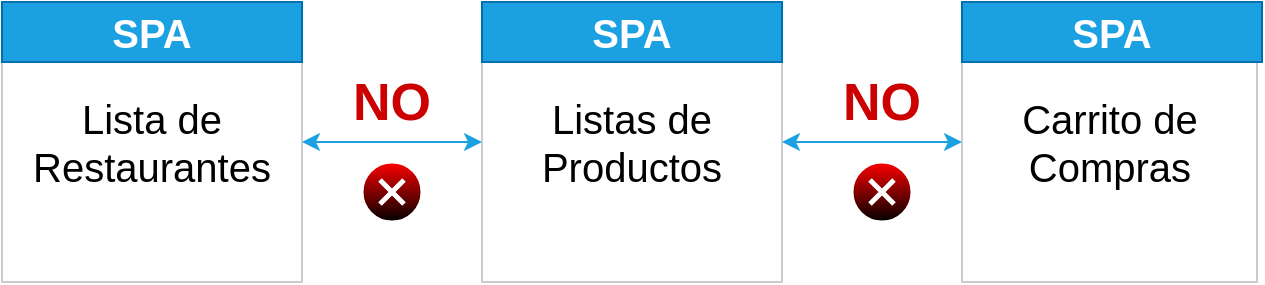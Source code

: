 <mxfile>
    <diagram name="img_2" id="a6aIed7mmHZGcMdrA9Eq">
        <mxGraphModel dx="606" dy="488" grid="1" gridSize="10" guides="1" tooltips="1" connect="1" arrows="1" fold="1" page="1" pageScale="1" pageWidth="850" pageHeight="1100" math="0" shadow="0">
            <root>
                <mxCell id="6QOxzdff_ifJbEYJx5v0-0"/>
                <mxCell id="6QOxzdff_ifJbEYJx5v0-1" parent="6QOxzdff_ifJbEYJx5v0-0"/>
                <mxCell id="6QOxzdff_ifJbEYJx5v0-4" value="&lt;span style=&quot;font-size: 20px;&quot;&gt;&lt;font style=&quot;font-size: 20px;&quot; color=&quot;#000000&quot;&gt;Lista de Restaurantes&lt;/font&gt;&lt;/span&gt;" style="rounded=0;whiteSpace=wrap;html=1;strokeColor=#CCCCCC;fillColor=#FFFFFF;fontStyle=0;fontSize=20;" parent="6QOxzdff_ifJbEYJx5v0-1" vertex="1">
                    <mxGeometry x="40" y="120" width="150" height="140" as="geometry"/>
                </mxCell>
                <mxCell id="6QOxzdff_ifJbEYJx5v0-5" value="&lt;font style=&quot;font-size: 20px;&quot; color=&quot;#000000&quot;&gt;Listas de Productos&lt;/font&gt;" style="rounded=0;whiteSpace=wrap;html=1;strokeColor=#CCCCCC;fillColor=#FFFFFF;fontSize=20;" parent="6QOxzdff_ifJbEYJx5v0-1" vertex="1">
                    <mxGeometry x="280" y="120" width="150" height="140" as="geometry"/>
                </mxCell>
                <mxCell id="6QOxzdff_ifJbEYJx5v0-6" value="Carrito de Compras" style="rounded=0;whiteSpace=wrap;html=1;strokeColor=#CCCCCC;fillColor=#FFFFFF;fontStyle=0;fontSize=20;fontColor=#000000;" parent="6QOxzdff_ifJbEYJx5v0-1" vertex="1">
                    <mxGeometry x="520" y="120" width="147.5" height="140" as="geometry"/>
                </mxCell>
                <mxCell id="6QOxzdff_ifJbEYJx5v0-7" value="" style="endArrow=classic;startArrow=classic;html=1;fontSize=20;fontColor=#000000;entryX=0;entryY=0.5;entryDx=0;entryDy=0;exitX=1;exitY=0.5;exitDx=0;exitDy=0;strokeColor=#1BA1E2;" parent="6QOxzdff_ifJbEYJx5v0-1" source="6QOxzdff_ifJbEYJx5v0-4" target="6QOxzdff_ifJbEYJx5v0-5" edge="1">
                    <mxGeometry width="50" height="50" relative="1" as="geometry">
                        <mxPoint x="180" y="200" as="sourcePoint"/>
                        <mxPoint x="280" y="200" as="targetPoint"/>
                    </mxGeometry>
                </mxCell>
                <mxCell id="6QOxzdff_ifJbEYJx5v0-8" value="" style="endArrow=classic;startArrow=classic;html=1;fontSize=20;fontColor=#000000;entryX=0;entryY=0.5;entryDx=0;entryDy=0;exitX=1;exitY=0.5;exitDx=0;exitDy=0;strokeColor=#1BA1E2;" parent="6QOxzdff_ifJbEYJx5v0-1" source="6QOxzdff_ifJbEYJx5v0-5" target="6QOxzdff_ifJbEYJx5v0-6" edge="1">
                    <mxGeometry width="50" height="50" relative="1" as="geometry">
                        <mxPoint x="200" y="200" as="sourcePoint"/>
                        <mxPoint x="290" y="200" as="targetPoint"/>
                    </mxGeometry>
                </mxCell>
                <mxCell id="6QOxzdff_ifJbEYJx5v0-9" value="NO" style="text;html=1;strokeColor=none;fillColor=none;align=center;verticalAlign=middle;whiteSpace=wrap;rounded=0;fontSize=26;fontColor=#CC0000;fontStyle=1" parent="6QOxzdff_ifJbEYJx5v0-1" vertex="1">
                    <mxGeometry x="215" y="160" width="40" height="20" as="geometry"/>
                </mxCell>
                <mxCell id="6QOxzdff_ifJbEYJx5v0-10" value="NO" style="text;html=1;strokeColor=none;fillColor=none;align=center;verticalAlign=middle;whiteSpace=wrap;rounded=0;fontSize=26;fontColor=#CC0000;fontStyle=1" parent="6QOxzdff_ifJbEYJx5v0-1" vertex="1">
                    <mxGeometry x="460" y="160" width="40" height="20" as="geometry"/>
                </mxCell>
                <mxCell id="6QOxzdff_ifJbEYJx5v0-13" value="" style="verticalLabelPosition=bottom;verticalAlign=top;html=1;shadow=0;dashed=0;strokeWidth=1;shape=mxgraph.ios.iDeleteApp;fillColor2=#000000;strokeColor=#ffffff;fontSize=68;fontColor=#CC0000;fillColor=#FF0000;" parent="6QOxzdff_ifJbEYJx5v0-1" vertex="1">
                    <mxGeometry x="220" y="200" width="30" height="30" as="geometry"/>
                </mxCell>
                <mxCell id="6QOxzdff_ifJbEYJx5v0-14" value="" style="verticalLabelPosition=bottom;verticalAlign=top;html=1;shadow=0;dashed=0;strokeWidth=1;shape=mxgraph.ios.iDeleteApp;fillColor2=#000000;strokeColor=#ffffff;fontSize=68;fontColor=#CC0000;fillColor=#FF0000;" parent="6QOxzdff_ifJbEYJx5v0-1" vertex="1">
                    <mxGeometry x="465" y="200" width="30" height="30" as="geometry"/>
                </mxCell>
                <mxCell id="yNSV59uPDIyu0Dv-a36M-1" value="SPA" style="rounded=0;whiteSpace=wrap;html=1;strokeWidth=1;fontSize=20;fillColor=#1BA1E2;strokeColor=#006EAF;fontStyle=1;fontColor=#FFFFFF;" parent="6QOxzdff_ifJbEYJx5v0-1" vertex="1">
                    <mxGeometry x="40" y="120" width="150" height="30" as="geometry"/>
                </mxCell>
                <mxCell id="Sg96PTx7yW1pA8Rn-oe--0" value="SPA" style="rounded=0;whiteSpace=wrap;html=1;strokeWidth=1;fontSize=20;fillColor=#1BA1E2;strokeColor=#006EAF;fontStyle=1;fontColor=#FFFFFF;" parent="6QOxzdff_ifJbEYJx5v0-1" vertex="1">
                    <mxGeometry x="280" y="120" width="150" height="30" as="geometry"/>
                </mxCell>
                <mxCell id="Sg96PTx7yW1pA8Rn-oe--1" value="SPA" style="rounded=0;whiteSpace=wrap;html=1;strokeWidth=1;fontSize=20;fillColor=#1BA1E2;strokeColor=#006EAF;fontStyle=1;fontColor=#FFFFFF;" parent="6QOxzdff_ifJbEYJx5v0-1" vertex="1">
                    <mxGeometry x="520" y="120" width="150" height="30" as="geometry"/>
                </mxCell>
            </root>
        </mxGraphModel>
    </diagram>
    <diagram name="img_7" id="j9WOxoY7QaXKJfFNjWSs">
        <mxGraphModel dx="606" dy="488" grid="1" gridSize="10" guides="1" tooltips="1" connect="1" arrows="1" fold="1" page="1" pageScale="1" pageWidth="850" pageHeight="1100" math="0" shadow="0">
            <root>
                <mxCell id="0q3lHIbsL6-f0cUBK-X--0"/>
                <mxCell id="0q3lHIbsL6-f0cUBK-X--1" parent="0q3lHIbsL6-f0cUBK-X--0"/>
                <mxCell id="0q3lHIbsL6-f0cUBK-X--2" value="&lt;span style=&quot;font-size: 18px;&quot;&gt;&lt;font style=&quot;font-size: 18px;&quot; color=&quot;#000000&quot;&gt;Lista de Restaurantes&lt;/font&gt;&lt;/span&gt;" style="rounded=0;whiteSpace=wrap;html=1;strokeColor=#CCCCCC;fillColor=#FFFFFF;fontStyle=0;fontSize=18;verticalAlign=bottom;" parent="0q3lHIbsL6-f0cUBK-X--1" vertex="1">
                    <mxGeometry x="230" y="278.5" width="130" height="90" as="geometry"/>
                </mxCell>
                <mxCell id="0q3lHIbsL6-f0cUBK-X--3" value="&lt;font style=&quot;font-size: 18px;&quot; color=&quot;#000000&quot;&gt;Listas de Productos&lt;/font&gt;" style="rounded=0;whiteSpace=wrap;html=1;strokeColor=#CCCCCC;fillColor=#FFFFFF;fontSize=18;verticalAlign=bottom;" parent="0q3lHIbsL6-f0cUBK-X--1" vertex="1">
                    <mxGeometry x="230" y="421.5" width="130" height="90" as="geometry"/>
                </mxCell>
                <mxCell id="0q3lHIbsL6-f0cUBK-X--4" value="Carrito de Compras" style="rounded=0;whiteSpace=wrap;html=1;strokeColor=#CCCCCC;fillColor=#FFFFFF;fontStyle=0;fontSize=18;fontColor=#000000;verticalAlign=bottom;" parent="0q3lHIbsL6-f0cUBK-X--1" vertex="1">
                    <mxGeometry x="230" y="561.5" width="128.5" height="90" as="geometry"/>
                </mxCell>
                <mxCell id="0q3lHIbsL6-f0cUBK-X--5" value="MFE No. 1" style="rounded=0;whiteSpace=wrap;html=1;strokeWidth=1;fontSize=20;fillColor=#1BA1E2;strokeColor=#006EAF;fontStyle=1;fontColor=#FFFFFF;" parent="0q3lHIbsL6-f0cUBK-X--1" vertex="1">
                    <mxGeometry x="230" y="278.5" width="130" height="30" as="geometry"/>
                </mxCell>
                <mxCell id="0q3lHIbsL6-f0cUBK-X--6" value="MFE No. 2" style="rounded=0;whiteSpace=wrap;html=1;strokeWidth=1;fontSize=20;fillColor=#1BA1E2;strokeColor=#006EAF;fontStyle=1;fontColor=#FFFFFF;" parent="0q3lHIbsL6-f0cUBK-X--1" vertex="1">
                    <mxGeometry x="230" y="421.5" width="130" height="30" as="geometry"/>
                </mxCell>
                <mxCell id="0q3lHIbsL6-f0cUBK-X--7" value="MFE No. 3" style="rounded=0;whiteSpace=wrap;html=1;strokeWidth=1;fontSize=20;fillColor=#1BA1E2;strokeColor=#006EAF;fontStyle=1;fontColor=#FFFFFF;" parent="0q3lHIbsL6-f0cUBK-X--1" vertex="1">
                    <mxGeometry x="230" y="561.5" width="130" height="30" as="geometry"/>
                </mxCell>
                <mxCell id="0q3lHIbsL6-f0cUBK-X--8" value="" style="rounded=0;whiteSpace=wrap;html=1;" parent="0q3lHIbsL6-f0cUBK-X--1" vertex="1">
                    <mxGeometry x="400" y="90" width="430" height="640" as="geometry"/>
                </mxCell>
                <mxCell id="0q3lHIbsL6-f0cUBK-X--9" value="" style="rounded=0;whiteSpace=wrap;html=1;" parent="0q3lHIbsL6-f0cUBK-X--1" vertex="1">
                    <mxGeometry x="400" y="90" width="430" height="80" as="geometry"/>
                </mxCell>
                <mxCell id="0q3lHIbsL6-f0cUBK-X--10" value="&lt;blockquote style=&quot;margin: 0px 0px 0px 40px; border: none; padding: 0px; font-size: 14px;&quot;&gt;https://&lt;/blockquote&gt;" style="rounded=0;whiteSpace=wrap;html=1;align=left;fontSize=14;" parent="0q3lHIbsL6-f0cUBK-X--1" vertex="1">
                    <mxGeometry x="510" y="112.5" width="240" height="35" as="geometry"/>
                </mxCell>
                <mxCell id="0q3lHIbsL6-f0cUBK-X--11" value="" style="shape=flexArrow;endArrow=classic;html=1;" parent="0q3lHIbsL6-f0cUBK-X--1" edge="1">
                    <mxGeometry width="50" height="50" relative="1" as="geometry">
                        <mxPoint x="450" y="130.38" as="sourcePoint"/>
                        <mxPoint x="410" y="129.88" as="targetPoint"/>
                    </mxGeometry>
                </mxCell>
                <mxCell id="0q3lHIbsL6-f0cUBK-X--12" value="" style="shape=flexArrow;endArrow=classic;html=1;entryX=0;entryY=0.75;entryDx=0;entryDy=0;" parent="0q3lHIbsL6-f0cUBK-X--1" edge="1">
                    <mxGeometry width="50" height="50" relative="1" as="geometry">
                        <mxPoint x="460" y="130.38" as="sourcePoint"/>
                        <mxPoint x="500" y="129.13" as="targetPoint"/>
                    </mxGeometry>
                </mxCell>
                <mxCell id="0q3lHIbsL6-f0cUBK-X--13" value="" style="shape=sumEllipse;perimeter=ellipsePerimeter;whiteSpace=wrap;html=1;backgroundOutline=1;" parent="0q3lHIbsL6-f0cUBK-X--1" vertex="1">
                    <mxGeometry x="790" y="120" width="20" height="20" as="geometry"/>
                </mxCell>
                <mxCell id="0q3lHIbsL6-f0cUBK-X--14" value="" style="shape=actor;whiteSpace=wrap;html=1;" parent="0q3lHIbsL6-f0cUBK-X--1" vertex="1">
                    <mxGeometry x="760" y="115" width="20" height="30" as="geometry"/>
                </mxCell>
                <mxCell id="0q3lHIbsL6-f0cUBK-X--15" value="Nuestra aplicación para compras de comida" style="text;html=1;strokeColor=none;fillColor=none;align=center;verticalAlign=middle;whiteSpace=wrap;rounded=0;fontStyle=1;fontSize=18;" parent="0q3lHIbsL6-f0cUBK-X--1" vertex="1">
                    <mxGeometry x="420" y="187" width="320" height="70" as="geometry"/>
                </mxCell>
                <mxCell id="0q3lHIbsL6-f0cUBK-X--16" value="&lt;div style=&quot;&quot;&gt;&lt;b&gt;&lt;i&gt;Nuestros restaurantes disponibles&lt;/i&gt;&lt;/b&gt;&lt;span&gt;.&lt;/span&gt;&lt;/div&gt;&lt;br&gt;&lt;blockquote style=&quot;margin: 0 0 0 40px ; border: none ; padding: 0px&quot;&gt;- Restaurante 1&lt;/blockquote&gt;&lt;blockquote style=&quot;margin: 0 0 0 40px ; border: none ; padding: 0px&quot;&gt;- Restaurante 2&lt;/blockquote&gt;&lt;blockquote style=&quot;margin: 0 0 0 40px ; border: none ; padding: 0px&quot;&gt;- Restaurante 3&lt;/blockquote&gt;" style="text;html=1;fillColor=none;align=left;verticalAlign=middle;whiteSpace=wrap;rounded=0;fontStyle=0;fontSize=14;dashed=1;strokeWidth=3;strokeColor=#D9D9D9;" parent="0q3lHIbsL6-f0cUBK-X--1" vertex="1">
                    <mxGeometry x="420" y="257" width="275" height="130" as="geometry"/>
                </mxCell>
                <mxCell id="0q3lHIbsL6-f0cUBK-X--17" value="&lt;b&gt;&lt;i&gt;Productos a la venta&lt;/i&gt;&lt;/b&gt;&lt;br&gt;&lt;br&gt;&lt;blockquote style=&quot;margin: 0 0 0 40px ; border: none ; padding: 0px&quot;&gt;- Producto 1&lt;/blockquote&gt;&lt;blockquote style=&quot;margin: 0 0 0 40px ; border: none ; padding: 0px&quot;&gt;- Producto 2&lt;/blockquote&gt;&lt;blockquote style=&quot;margin: 0 0 0 40px ; border: none ; padding: 0px&quot;&gt;- Producto 3&lt;/blockquote&gt;" style="text;html=1;fillColor=none;align=left;verticalAlign=middle;whiteSpace=wrap;rounded=0;fontStyle=0;fontSize=14;dashed=1;strokeWidth=3;strokeColor=#D9D9D9;" parent="0q3lHIbsL6-f0cUBK-X--1" vertex="1">
                    <mxGeometry x="420" y="400" width="275" height="130" as="geometry"/>
                </mxCell>
                <mxCell id="0q3lHIbsL6-f0cUBK-X--18" value="&lt;b&gt;&lt;i&gt;Carrito de compras&lt;/i&gt;&lt;/b&gt;&lt;br&gt;&lt;br&gt;&lt;blockquote style=&quot;margin: 0 0 0 40px ; border: none ; padding: 0px&quot;&gt;Tienes productos en tu carrito&lt;/blockquote&gt;" style="text;html=1;fillColor=none;align=left;verticalAlign=middle;whiteSpace=wrap;rounded=0;fontStyle=0;fontSize=14;dashed=1;strokeWidth=3;strokeColor=#D9D9D9;" parent="0q3lHIbsL6-f0cUBK-X--1" vertex="1">
                    <mxGeometry x="420" y="550" width="275" height="110" as="geometry"/>
                </mxCell>
                <mxCell id="0q3lHIbsL6-f0cUBK-X--19" value="" style="endArrow=classic;startArrow=classic;html=1;fontSize=13;exitX=1;exitY=0.5;exitDx=0;exitDy=0;entryX=0;entryY=0.5;entryDx=0;entryDy=0;fontColor=#1BA1E2;strokeColor=#1BA1E2;" parent="0q3lHIbsL6-f0cUBK-X--1" source="0q3lHIbsL6-f0cUBK-X--2" target="0q3lHIbsL6-f0cUBK-X--16" edge="1">
                    <mxGeometry width="50" height="50" relative="1" as="geometry">
                        <mxPoint x="520" y="740" as="sourcePoint"/>
                        <mxPoint x="570" y="690" as="targetPoint"/>
                    </mxGeometry>
                </mxCell>
                <mxCell id="0q3lHIbsL6-f0cUBK-X--20" value="" style="endArrow=classic;startArrow=classic;html=1;fontSize=13;exitX=1;exitY=0.5;exitDx=0;exitDy=0;entryX=0;entryY=0.5;entryDx=0;entryDy=0;fontColor=#1BA1E2;strokeColor=#1BA1E2;" parent="0q3lHIbsL6-f0cUBK-X--1" source="0q3lHIbsL6-f0cUBK-X--3" target="0q3lHIbsL6-f0cUBK-X--17" edge="1">
                    <mxGeometry width="50" height="50" relative="1" as="geometry">
                        <mxPoint x="310" y="464.5" as="sourcePoint"/>
                        <mxPoint x="395" y="464.5" as="targetPoint"/>
                    </mxGeometry>
                </mxCell>
                <mxCell id="0q3lHIbsL6-f0cUBK-X--21" value="" style="endArrow=classic;startArrow=classic;html=1;fontSize=13;exitX=1;exitY=0.5;exitDx=0;exitDy=0;entryX=0;entryY=0.5;entryDx=0;entryDy=0;strokeColor=#1BA1E2;" parent="0q3lHIbsL6-f0cUBK-X--1" source="0q3lHIbsL6-f0cUBK-X--4" target="0q3lHIbsL6-f0cUBK-X--18" edge="1">
                    <mxGeometry width="50" height="50" relative="1" as="geometry">
                        <mxPoint x="330" y="342" as="sourcePoint"/>
                        <mxPoint x="415" y="342" as="targetPoint"/>
                    </mxGeometry>
                </mxCell>
                <mxCell id="PTN0NNGN7PwnQ2n4if3d-0" value="Contenedor&lt;br&gt;(Container)" style="rounded=0;whiteSpace=wrap;html=1;strokeWidth=1;fontSize=20;fillColor=#1BA1E2;strokeColor=#006EAF;fontStyle=1;fontColor=#FFFFFF;" parent="0q3lHIbsL6-f0cUBK-X--1" vertex="1">
                    <mxGeometry x="20" y="430" width="150" height="70" as="geometry"/>
                </mxCell>
                <mxCell id="PTN0NNGN7PwnQ2n4if3d-2" value="" style="edgeStyle=elbowEdgeStyle;elbow=horizontal;endArrow=classic;html=1;fontSize=18;exitX=1;exitY=0.5;exitDx=0;exitDy=0;entryX=0;entryY=0.5;entryDx=0;entryDy=0;fontColor=#1BA1E2;strokeColor=#1BA1E2;" parent="0q3lHIbsL6-f0cUBK-X--1" source="PTN0NNGN7PwnQ2n4if3d-0" target="0q3lHIbsL6-f0cUBK-X--2" edge="1">
                    <mxGeometry width="50" height="50" relative="1" as="geometry">
                        <mxPoint x="540" y="680" as="sourcePoint"/>
                        <mxPoint x="590" y="630" as="targetPoint"/>
                    </mxGeometry>
                </mxCell>
                <mxCell id="PTN0NNGN7PwnQ2n4if3d-3" value="" style="edgeStyle=elbowEdgeStyle;elbow=horizontal;endArrow=classic;html=1;fontSize=18;exitX=1;exitY=0.5;exitDx=0;exitDy=0;entryX=0;entryY=0.5;entryDx=0;entryDy=0;fontColor=#1BA1E2;strokeColor=#1BA1E2;" parent="0q3lHIbsL6-f0cUBK-X--1" source="PTN0NNGN7PwnQ2n4if3d-0" target="0q3lHIbsL6-f0cUBK-X--4" edge="1">
                    <mxGeometry width="50" height="50" relative="1" as="geometry">
                        <mxPoint x="110" y="741.5" as="sourcePoint"/>
                        <mxPoint x="170" y="610" as="targetPoint"/>
                    </mxGeometry>
                </mxCell>
                <mxCell id="PTN0NNGN7PwnQ2n4if3d-4" value="" style="endArrow=classic;html=1;fontSize=18;fontColor=#FFFFFF;exitX=1;exitY=0.5;exitDx=0;exitDy=0;entryX=0;entryY=0.5;entryDx=0;entryDy=0;strokeColor=#1BA1E2;" parent="0q3lHIbsL6-f0cUBK-X--1" source="PTN0NNGN7PwnQ2n4if3d-0" target="0q3lHIbsL6-f0cUBK-X--3" edge="1">
                    <mxGeometry width="50" height="50" relative="1" as="geometry">
                        <mxPoint x="540" y="680" as="sourcePoint"/>
                        <mxPoint x="590" y="630" as="targetPoint"/>
                    </mxGeometry>
                </mxCell>
                <mxCell id="PTN0NNGN7PwnQ2n4if3d-5" value="Decide cuándo/dónde mostrar cada microfrontend" style="text;html=1;strokeColor=none;fillColor=none;align=center;verticalAlign=middle;whiteSpace=wrap;rounded=0;dashed=1;fontSize=13;fontColor=#1BA1E2;" parent="0q3lHIbsL6-f0cUBK-X--1" vertex="1">
                    <mxGeometry x="17" y="380" width="160" height="50" as="geometry"/>
                </mxCell>
            </root>
        </mxGraphModel>
    </diagram>
    <diagram id="jD4X2a0NB4mMixlL2Ap6" name="img_5">
        &#xa;
        <mxGraphModel dx="606" dy="488" grid="1" gridSize="10" guides="1" tooltips="1" connect="1" arrows="1" fold="1" page="1" pageScale="1" pageWidth="850" pageHeight="1100" math="0" shadow="0">
            &#xa;
            <root>
                &#xa;
                <mxCell id="7akJQpE2wIauq2SW4Dju-0"/>
                &#xa;
                <mxCell id="7akJQpE2wIauq2SW4Dju-1" parent="7akJQpE2wIauq2SW4Dju-0"/>
                &#xa;
                <mxCell id="snvRbrUAllrj6BLjvfYE-0" value="" style="rounded=0;whiteSpace=wrap;html=1;" parent="7akJQpE2wIauq2SW4Dju-1" vertex="1">
                    &#xa;
                    <mxGeometry x="330" y="80" width="470" height="640" as="geometry"/>
                    &#xa;
                </mxCell>
                &#xa;
                <mxCell id="snvRbrUAllrj6BLjvfYE-1" value="" style="rounded=0;whiteSpace=wrap;html=1;" parent="7akJQpE2wIauq2SW4Dju-1" vertex="1">
                    &#xa;
                    <mxGeometry x="330" y="80" width="470" height="80" as="geometry"/>
                    &#xa;
                </mxCell>
                &#xa;
                <mxCell id="snvRbrUAllrj6BLjvfYE-2" value="&lt;blockquote style=&quot;margin: 0px 0px 0px 40px; border: none; padding: 0px; font-size: 14px;&quot;&gt;https://&lt;/blockquote&gt;" style="rounded=0;whiteSpace=wrap;html=1;align=left;fontSize=14;" parent="7akJQpE2wIauq2SW4Dju-1" vertex="1">
                    &#xa;
                    <mxGeometry x="440" y="102.5" width="280" height="35" as="geometry"/>
                    &#xa;
                </mxCell>
                &#xa;
                <mxCell id="snvRbrUAllrj6BLjvfYE-6" value="" style="shape=flexArrow;endArrow=classic;html=1;" parent="7akJQpE2wIauq2SW4Dju-1" edge="1">
                    &#xa;
                    <mxGeometry width="50" height="50" relative="1" as="geometry">
                        &#xa;
                        <mxPoint x="382" y="120" as="sourcePoint"/>
                        &#xa;
                        <mxPoint x="342" y="119.5" as="targetPoint"/>
                        &#xa;
                    </mxGeometry>
                    &#xa;
                </mxCell>
                &#xa;
                <mxCell id="snvRbrUAllrj6BLjvfYE-7" value="" style="shape=flexArrow;endArrow=classic;html=1;entryX=0;entryY=0.75;entryDx=0;entryDy=0;" parent="7akJQpE2wIauq2SW4Dju-1" edge="1">
                    &#xa;
                    <mxGeometry width="50" height="50" relative="1" as="geometry">
                        &#xa;
                        <mxPoint x="392" y="120" as="sourcePoint"/>
                        &#xa;
                        <mxPoint x="432" y="118.75" as="targetPoint"/>
                        &#xa;
                    </mxGeometry>
                    &#xa;
                </mxCell>
                &#xa;
                <mxCell id="snvRbrUAllrj6BLjvfYE-8" value="" style="shape=sumEllipse;perimeter=ellipsePerimeter;whiteSpace=wrap;html=1;backgroundOutline=1;" parent="7akJQpE2wIauq2SW4Dju-1" vertex="1">
                    &#xa;
                    <mxGeometry x="760" y="110" width="20" height="20" as="geometry"/>
                    &#xa;
                </mxCell>
                &#xa;
                <mxCell id="snvRbrUAllrj6BLjvfYE-9" value="" style="shape=actor;whiteSpace=wrap;html=1;" parent="7akJQpE2wIauq2SW4Dju-1" vertex="1">
                    &#xa;
                    <mxGeometry x="730" y="105" width="20" height="30" as="geometry"/>
                    &#xa;
                </mxCell>
                &#xa;
                <mxCell id="snvRbrUAllrj6BLjvfYE-10" value="Nuestra aplicación para compras de comida" style="text;html=1;strokeColor=none;fillColor=none;align=center;verticalAlign=middle;whiteSpace=wrap;rounded=0;fontStyle=1;fontSize=18;" parent="7akJQpE2wIauq2SW4Dju-1" vertex="1">
                    &#xa;
                    <mxGeometry x="365" y="177" width="320" height="70" as="geometry"/>
                    &#xa;
                </mxCell>
                &#xa;
                <mxCell id="snvRbrUAllrj6BLjvfYE-11" value="&lt;div style=&quot;&quot;&gt;&lt;b&gt;&lt;i&gt;Nuestros restaurantes disponibles&lt;/i&gt;&lt;/b&gt;&lt;span&gt;.&lt;/span&gt;&lt;/div&gt;&lt;br&gt;&lt;blockquote style=&quot;margin: 0 0 0 40px ; border: none ; padding: 0px&quot;&gt;- Restaurante 1&lt;/blockquote&gt;&lt;blockquote style=&quot;margin: 0 0 0 40px ; border: none ; padding: 0px&quot;&gt;- Restaurante 2&lt;/blockquote&gt;&lt;blockquote style=&quot;margin: 0 0 0 40px ; border: none ; padding: 0px&quot;&gt;- Restaurante 3&lt;/blockquote&gt;" style="text;html=1;fillColor=none;align=left;verticalAlign=middle;whiteSpace=wrap;rounded=0;fontStyle=0;fontSize=14;dashed=1;strokeWidth=3;strokeColor=#D9D9D9;" parent="7akJQpE2wIauq2SW4Dju-1" vertex="1">
                    &#xa;
                    <mxGeometry x="365" y="247" width="275" height="130" as="geometry"/>
                    &#xa;
                </mxCell>
                &#xa;
                <mxCell id="snvRbrUAllrj6BLjvfYE-15" value="&lt;b&gt;&lt;i&gt;Productos a la venta&lt;/i&gt;&lt;/b&gt;&lt;br&gt;&lt;br&gt;&lt;blockquote style=&quot;margin: 0 0 0 40px ; border: none ; padding: 0px&quot;&gt;- Producto 1&lt;/blockquote&gt;&lt;blockquote style=&quot;margin: 0 0 0 40px ; border: none ; padding: 0px&quot;&gt;- Producto 2&lt;/blockquote&gt;&lt;blockquote style=&quot;margin: 0 0 0 40px ; border: none ; padding: 0px&quot;&gt;- Producto 3&lt;/blockquote&gt;" style="text;html=1;fillColor=none;align=left;verticalAlign=middle;whiteSpace=wrap;rounded=0;fontStyle=0;fontSize=14;dashed=1;strokeWidth=3;strokeColor=#D9D9D9;" parent="7akJQpE2wIauq2SW4Dju-1" vertex="1">
                    &#xa;
                    <mxGeometry x="365" y="390" width="275" height="130" as="geometry"/>
                    &#xa;
                </mxCell>
                &#xa;
                <mxCell id="snvRbrUAllrj6BLjvfYE-16" value="&lt;b&gt;&lt;i&gt;Carrito de compras&lt;/i&gt;&lt;/b&gt;&lt;br&gt;&lt;br&gt;&lt;blockquote style=&quot;margin: 0 0 0 40px ; border: none ; padding: 0px&quot;&gt;Tienes productos en tu carrito&lt;/blockquote&gt;" style="text;html=1;fillColor=none;align=left;verticalAlign=middle;whiteSpace=wrap;rounded=0;fontStyle=0;fontSize=14;dashed=1;strokeWidth=3;strokeColor=#D9D9D9;" parent="7akJQpE2wIauq2SW4Dju-1" vertex="1">
                    &#xa;
                    <mxGeometry x="365" y="540" width="275" height="110" as="geometry"/>
                    &#xa;
                </mxCell>
                &#xa;
                <mxCell id="snvRbrUAllrj6BLjvfYE-19" value="Componente App" style="whiteSpace=wrap;html=1;fontSize=16;" parent="7akJQpE2wIauq2SW4Dju-1" vertex="1">
                    &#xa;
                    <mxGeometry x="70" y="417.5" width="120" height="75" as="geometry"/>
                    &#xa;
                </mxCell>
                &#xa;
                <mxCell id="snvRbrUAllrj6BLjvfYE-23" value="" style="edgeStyle=elbowEdgeStyle;elbow=horizontal;html=1;rounded=0;entryX=0;entryY=0.5;entryDx=0;entryDy=0;strokeColor=#1BA1E2;" parent="7akJQpE2wIauq2SW4Dju-1" source="snvRbrUAllrj6BLjvfYE-19" target="snvRbrUAllrj6BLjvfYE-16" edge="1">
                    &#xa;
                    <mxGeometry relative="1" as="geometry">
                        &#xa;
                        <mxPoint x="220" y="500" as="targetPoint"/>
                        &#xa;
                        <Array as="points">
                            &#xa;
                            <mxPoint x="240" y="530"/>
                            &#xa;
                        </Array>
                        &#xa;
                    </mxGeometry>
                    &#xa;
                </mxCell>
                &#xa;
                <mxCell id="snvRbrUAllrj6BLjvfYE-24" value="" style="endArrow=classic;html=1;fontSize=14;exitX=1;exitY=0.5;exitDx=0;exitDy=0;entryX=0;entryY=0.5;entryDx=0;entryDy=0;strokeColor=#1BA1E2;" parent="7akJQpE2wIauq2SW4Dju-1" source="snvRbrUAllrj6BLjvfYE-19" target="snvRbrUAllrj6BLjvfYE-15" edge="1">
                    &#xa;
                    <mxGeometry width="50" height="50" relative="1" as="geometry">
                        &#xa;
                        <mxPoint x="390" y="560" as="sourcePoint"/>
                        &#xa;
                        <mxPoint x="440" y="510" as="targetPoint"/>
                        &#xa;
                    </mxGeometry>
                    &#xa;
                </mxCell>
                &#xa;
                <mxCell id="snvRbrUAllrj6BLjvfYE-26" value="Componente&lt;br style=&quot;font-size: 13px;&quot;&gt;Restaurantes" style="text;html=1;strokeColor=none;align=center;verticalAlign=middle;whiteSpace=wrap;rounded=0;dashed=1;fontSize=13;fontColor=#99CCFF;" parent="7akJQpE2wIauq2SW4Dju-1" vertex="1">
                    &#xa;
                    <mxGeometry x="231" y="260" width="110" height="50" as="geometry"/>
                    &#xa;
                </mxCell>
                &#xa;
                <mxCell id="snvRbrUAllrj6BLjvfYE-28" value="" style="edgeStyle=elbowEdgeStyle;elbow=horizontal;html=1;rounded=0;entryX=0;entryY=0.5;entryDx=0;entryDy=0;strokeColor=#1BA1E2;" parent="7akJQpE2wIauq2SW4Dju-1" source="snvRbrUAllrj6BLjvfYE-19" target="snvRbrUAllrj6BLjvfYE-11" edge="1">
                    &#xa;
                    <mxGeometry relative="1" as="geometry">
                        &#xa;
                        <mxPoint x="230" y="455" as="sourcePoint"/>
                        &#xa;
                        <mxPoint x="365" y="312" as="targetPoint"/>
                        &#xa;
                        <Array as="points">
                            &#xa;
                            <mxPoint x="240" y="380"/>
                            &#xa;
                        </Array>
                        &#xa;
                    </mxGeometry>
                    &#xa;
                </mxCell>
                &#xa;
                <mxCell id="snvRbrUAllrj6BLjvfYE-30" value="Componente&lt;br style=&quot;font-size: 13px;&quot;&gt;Productos" style="text;html=1;strokeColor=none;align=center;verticalAlign=middle;whiteSpace=wrap;rounded=0;dashed=1;fontSize=13;fontColor=#99CCFF;" parent="7akJQpE2wIauq2SW4Dju-1" vertex="1">
                    &#xa;
                    <mxGeometry x="229" y="400" width="110" height="50" as="geometry"/>
                    &#xa;
                </mxCell>
                &#xa;
                <mxCell id="snvRbrUAllrj6BLjvfYE-31" value="Componente&lt;br style=&quot;font-size: 13px;&quot;&gt;Carrito" style="text;html=1;strokeColor=none;fillColor=none;align=center;verticalAlign=middle;whiteSpace=wrap;rounded=0;dashed=1;fontSize=13;fontColor=#99CCFF;" parent="7akJQpE2wIauq2SW4Dju-1" vertex="1">
                    &#xa;
                    <mxGeometry x="231" y="541" width="110" height="50" as="geometry"/>
                    &#xa;
                </mxCell>
                &#xa;
                <mxCell id="snvRbrUAllrj6BLjvfYE-32" value="Single Page Application" style="text;html=1;strokeColor=none;align=center;verticalAlign=middle;whiteSpace=wrap;rounded=0;dashed=1;fontSize=12;fontColor=#99CCFF;" parent="7akJQpE2wIauq2SW4Dju-1" vertex="1">
                    &#xa;
                    <mxGeometry x="50" y="492.5" width="160" height="30" as="geometry"/>
                    &#xa;
                </mxCell>
                &#xa;
            </root>
            &#xa;
        </mxGraphModel>
        &#xa;
    </diagram>
    <diagram id="S5mb1oGBvukjhJmNOKLZ" name="App">
        &#xa;
        <mxGraphModel dx="606" dy="488" grid="1" gridSize="10" guides="1" tooltips="1" connect="1" arrows="1" fold="1" page="1" pageScale="1" pageWidth="827" pageHeight="1169" math="0" shadow="0">
            &#xa;
            <root>
                &#xa;
                <mxCell id="HmPlu7-ccYvS1Fc_cOn0-0"/>
                &#xa;
                <mxCell id="HmPlu7-ccYvS1Fc_cOn0-1" parent="HmPlu7-ccYvS1Fc_cOn0-0"/>
                &#xa;
                <mxCell id="-j9peHZgdj3hsEry_TXD-0" value="" style="dashed=0;shape=rect;fillColor=#ffffff;strokeColor=none;sketch=0;fontStyle=0" vertex="1" parent="HmPlu7-ccYvS1Fc_cOn0-1">
                    &#xa;
                    <mxGeometry x="40" y="40" width="358" height="642" as="geometry"/>
                    &#xa;
                </mxCell>
                &#xa;
                <mxCell id="-j9peHZgdj3hsEry_TXD-1" value="12:30" style="dashed=0;shape=rect;align=right;fillColor=#1976D2;strokeColor=none;fontColor=#ffffff;spacingRight=4;spacingTop=1;fontStyle=0;fontSize=13;resizeWidth=1;" vertex="1" parent="-j9peHZgdj3hsEry_TXD-0">
                    &#xa;
                    <mxGeometry width="358" height="24" relative="1" as="geometry"/>
                    &#xa;
                </mxCell>
                &#xa;
                <mxCell id="-j9peHZgdj3hsEry_TXD-2" value="" style="dashed=0;shape=mxgraph.gmdl.top_bar;strokeColor=none;" vertex="1" parent="-j9peHZgdj3hsEry_TXD-1">
                    &#xa;
                    <mxGeometry x="1" y="0.5" width="46" height="14" relative="1" as="geometry">
                        &#xa;
                        <mxPoint x="-92" y="-7" as="offset"/>
                        &#xa;
                    </mxGeometry>
                    &#xa;
                </mxCell>
                &#xa;
                <mxCell id="-j9peHZgdj3hsEry_TXD-3" value="" style="dashed=0;shape=rect;strokeColor=none;fillColor=#2196F3;resizeWidth=1;" vertex="1" parent="-j9peHZgdj3hsEry_TXD-0">
                    &#xa;
                    <mxGeometry width="358" height="110" relative="1" as="geometry">
                        &#xa;
                        <mxPoint y="24" as="offset"/>
                        &#xa;
                    </mxGeometry>
                    &#xa;
                </mxCell>
                &#xa;
                <mxCell id="-j9peHZgdj3hsEry_TXD-4" value="¿Qué quieres comer?" style="dashed=0;shape=mxgraph.gmdl.marginRect;rectMargin=6;strokeColor=none;fillColor=#ffffff;fontColor=#B3B3B3;fontSize=13;spacingRight=50;resizeWidth=1;" vertex="1" parent="-j9peHZgdj3hsEry_TXD-3">
                    &#xa;
                    <mxGeometry width="358" height="60" relative="1" as="geometry"/>
                    &#xa;
                </mxCell>
                &#xa;
                <mxCell id="-j9peHZgdj3hsEry_TXD-5" value="" style="dashed=0;shape=mxgraph.gmdl.search;strokeColor=#666666;fillColor=none;strokeWidth=2;" vertex="1" parent="-j9peHZgdj3hsEry_TXD-4">
                    &#xa;
                    <mxGeometry y="0.5" width="18" height="18" relative="1" as="geometry">
                        &#xa;
                        <mxPoint x="22" y="-9" as="offset"/>
                        &#xa;
                    </mxGeometry>
                    &#xa;
                </mxCell>
                &#xa;
                <mxCell id="-j9peHZgdj3hsEry_TXD-6" value="" style="dashed=0;shape=mxgraph.gmdl.voice;strokeColor=#666666;fillColor=#666666;strokeWidth=2;" vertex="1" parent="-j9peHZgdj3hsEry_TXD-4">
                    &#xa;
                    <mxGeometry x="1" y="0.5" width="11" height="20" relative="1" as="geometry">
                        &#xa;
                        <mxPoint x="-70" y="-10" as="offset"/>
                        &#xa;
                    </mxGeometry>
                    &#xa;
                </mxCell>
                &#xa;
                <mxCell id="-j9peHZgdj3hsEry_TXD-7" value="" style="dashed=0;shape=mxgraph.gmdl.settings;strokeColor=none;fillColor=#666666;" vertex="1" parent="-j9peHZgdj3hsEry_TXD-4">
                    &#xa;
                    <mxGeometry x="1" y="0.5" width="6" height="18" relative="1" as="geometry">
                        &#xa;
                        <mxPoint x="-31" y="-9" as="offset"/>
                        &#xa;
                    </mxGeometry>
                    &#xa;
                </mxCell>
                &#xa;
                <mxCell id="-j9peHZgdj3hsEry_TXD-8" value="Hamburguesa" style="text;align=center;fontColor=#FFFFFF;fontStyle=0;verticalAlign=middle;fontSize=14;resizeWidth=1;" vertex="1" parent="-j9peHZgdj3hsEry_TXD-3">
                    &#xa;
                    <mxGeometry y="1" width="119" height="48" relative="1" as="geometry">
                        &#xa;
                        <mxPoint y="-48" as="offset"/>
                        &#xa;
                    </mxGeometry>
                    &#xa;
                </mxCell>
                &#xa;
                <mxCell id="-j9peHZgdj3hsEry_TXD-9" value="Pizza" style="text;align=center;fontColor=#FFFFFF;fontStyle=0;verticalAlign=middle;fontSize=14;resizeWidth=1;" vertex="1" parent="-j9peHZgdj3hsEry_TXD-3">
                    &#xa;
                    <mxGeometry x="0.333" y="1" width="119" height="48" relative="1" as="geometry">
                        &#xa;
                        <mxPoint y="-48" as="offset"/>
                        &#xa;
                    </mxGeometry>
                    &#xa;
                </mxCell>
                &#xa;
                <mxCell id="-j9peHZgdj3hsEry_TXD-10" value="Sushi" style="text;align=center;fontColor=#FFFFFF;fontStyle=0;verticalAlign=middle;fontSize=14;resizeWidth=1;" vertex="1" parent="-j9peHZgdj3hsEry_TXD-3">
                    &#xa;
                    <mxGeometry x="0.667" y="1" width="119" height="48" relative="1" as="geometry">
                        &#xa;
                        <mxPoint y="-48" as="offset"/>
                        &#xa;
                    </mxGeometry>
                    &#xa;
                </mxCell>
                &#xa;
                <mxCell id="-j9peHZgdj3hsEry_TXD-11" value="Hamburguesa" style="shape=rect;fillColor=#BDBDBD;strokeColor=none;shadow=0;align=left;verticalAlign=bottom;spacing=0;spacingLeft=18;spacingBottom=8;fontColor=#FFFFFF;resizeWidth=1;resizeHeight=1;" vertex="1" parent="-j9peHZgdj3hsEry_TXD-0">
                    &#xa;
                    <mxGeometry width="178" height="136" relative="1" as="geometry">
                        &#xa;
                        <mxPoint y="135" as="offset"/>
                        &#xa;
                    </mxGeometry>
                    &#xa;
                </mxCell>
                &#xa;
                <mxCell id="-j9peHZgdj3hsEry_TXD-12" value="Restaurante 1 ★" style="text;whiteSpace=wrap;fontColor=#ffffff;spacingLeft=16;verticalAlign=middle;fontSize=14;html=1;resizeWidth=1;" vertex="1" parent="-j9peHZgdj3hsEry_TXD-11">
                    &#xa;
                    <mxGeometry y="1" width="178" height="20" relative="1" as="geometry">
                        &#xa;
                        <mxPoint y="-44" as="offset"/>
                        &#xa;
                    </mxGeometry>
                    &#xa;
                </mxCell>
                &#xa;
                <mxCell id="-j9peHZgdj3hsEry_TXD-13" value="Hamburguesa" style="shape=rect;fillColor=#BDBDBD;strokeColor=none;shadow=0;align=left;verticalAlign=bottom;spacing=0;spacingLeft=18;spacingBottom=8;fontColor=#FFFFFF;resizeWidth=1;resizeHeight=1;" vertex="1" parent="-j9peHZgdj3hsEry_TXD-0">
                    &#xa;
                    <mxGeometry x="0.5" width="179" height="136" relative="1" as="geometry">
                        &#xa;
                        <mxPoint y="135" as="offset"/>
                        &#xa;
                    </mxGeometry>
                    &#xa;
                </mxCell>
                &#xa;
                <mxCell id="-j9peHZgdj3hsEry_TXD-14" value="Restaurante 2 ★" style="text;whiteSpace=wrap;fontColor=#ffffff;spacingLeft=16;verticalAlign=middle;fontSize=14;html=1;" vertex="1" parent="-j9peHZgdj3hsEry_TXD-13">
                    &#xa;
                    <mxGeometry y="1" width="179" height="20" relative="1" as="geometry">
                        &#xa;
                        <mxPoint y="-44" as="offset"/>
                        &#xa;
                    </mxGeometry>
                    &#xa;
                </mxCell>
                &#xa;
                <mxCell id="-j9peHZgdj3hsEry_TXD-15" value="Pizza" style="shape=rect;fillColor=#BDBDBD;strokeColor=none;shadow=0;align=left;verticalAlign=bottom;spacing=0;spacingLeft=18;spacingBottom=8;fontColor=#FFFFFF;resizeWidth=1;resizeHeight=1;" vertex="1" parent="-j9peHZgdj3hsEry_TXD-0">
                    &#xa;
                    <mxGeometry y="0.213" width="178" height="136" relative="1" as="geometry">
                        &#xa;
                        <mxPoint y="135" as="offset"/>
                        &#xa;
                    </mxGeometry>
                    &#xa;
                </mxCell>
                &#xa;
                <mxCell id="-j9peHZgdj3hsEry_TXD-16" value="Restaurante 3 ★" style="text;whiteSpace=wrap;fontColor=#ffffff;spacingLeft=16;verticalAlign=middle;fontSize=14;html=1;" vertex="1" parent="-j9peHZgdj3hsEry_TXD-15">
                    &#xa;
                    <mxGeometry y="1" width="178" height="20" relative="1" as="geometry">
                        &#xa;
                        <mxPoint y="-44" as="offset"/>
                        &#xa;
                    </mxGeometry>
                    &#xa;
                </mxCell>
                &#xa;
                <mxCell id="-j9peHZgdj3hsEry_TXD-17" value="Sushi" style="shape=rect;fillColor=#BDBDBD;strokeColor=none;shadow=0;align=left;verticalAlign=bottom;spacing=0;spacingLeft=18;spacingBottom=8;fontColor=#FFFFFF;resizeWidth=1;resizeHeight=1;" vertex="1" parent="-j9peHZgdj3hsEry_TXD-0">
                    &#xa;
                    <mxGeometry x="0.5" y="0.213" width="179" height="136" relative="1" as="geometry">
                        &#xa;
                        <mxPoint y="135" as="offset"/>
                        &#xa;
                    </mxGeometry>
                    &#xa;
                </mxCell>
                &#xa;
                <mxCell id="-j9peHZgdj3hsEry_TXD-18" value="Restaurante 4 ★" style="text;whiteSpace=wrap;fontColor=#ffffff;spacingLeft=16;verticalAlign=middle;fontSize=14;html=1;" vertex="1" parent="-j9peHZgdj3hsEry_TXD-17">
                    &#xa;
                    <mxGeometry y="1" width="179" height="20" relative="1" as="geometry">
                        &#xa;
                        <mxPoint y="-44" as="offset"/>
                        &#xa;
                    </mxGeometry>
                    &#xa;
                </mxCell>
                &#xa;
                <mxCell id="-j9peHZgdj3hsEry_TXD-19" value="Otros" style="shape=rect;fillColor=#BDBDBD;strokeColor=none;shadow=0;resizeWidth=1;resizeHeight=1;verticalAlign=bottom;align=left;spacingLeft=16;" vertex="1" parent="-j9peHZgdj3hsEry_TXD-0">
                    &#xa;
                    <mxGeometry y="0.427" width="178" height="136" relative="1" as="geometry">
                        &#xa;
                        <mxPoint y="135" as="offset"/>
                        &#xa;
                    </mxGeometry>
                    &#xa;
                </mxCell>
                &#xa;
                <mxCell id="-j9peHZgdj3hsEry_TXD-20" value="Otros" style="shape=rect;fillColor=#BDBDBD;strokeColor=none;shadow=0;resizeWidth=1;resizeHeight=1;verticalAlign=bottom;align=left;spacingLeft=18;" vertex="1" parent="-j9peHZgdj3hsEry_TXD-0">
                    &#xa;
                    <mxGeometry x="0.5" y="0.427" width="179" height="136" relative="1" as="geometry">
                        &#xa;
                        <mxPoint y="135" as="offset"/>
                        &#xa;
                    </mxGeometry>
                    &#xa;
                </mxCell>
                &#xa;
                <mxCell id="-j9peHZgdj3hsEry_TXD-21" value="" style="shape=rect;fillColor=#BDBDBD;strokeColor=none;shadow=0;resizeWidth=1;resizeHeight=1;" vertex="1" parent="-j9peHZgdj3hsEry_TXD-0">
                    &#xa;
                    <mxGeometry y="0.64" width="178" height="70" relative="1" as="geometry">
                        &#xa;
                        <mxPoint y="135" as="offset"/>
                        &#xa;
                    </mxGeometry>
                    &#xa;
                </mxCell>
                &#xa;
                <mxCell id="-j9peHZgdj3hsEry_TXD-22" value="" style="shape=rect;fillColor=#BDBDBD;strokeColor=none;shadow=0;resizeWidth=1;resizeHeight=1;" vertex="1" parent="-j9peHZgdj3hsEry_TXD-0">
                    &#xa;
                    <mxGeometry x="0.5" y="0.64" width="179" height="70" relative="1" as="geometry">
                        &#xa;
                        <mxPoint y="135" as="offset"/>
                        &#xa;
                    </mxGeometry>
                    &#xa;
                </mxCell>
                &#xa;
                <mxCell id="-j9peHZgdj3hsEry_TXD-23" value="" style="dashed=0;shape=rect;strokeColor=none;fillColor=#000000;resizeWidth=1;" vertex="1" parent="-j9peHZgdj3hsEry_TXD-0">
                    &#xa;
                    <mxGeometry y="1" width="358" height="48" relative="1" as="geometry">
                        &#xa;
                        <mxPoint y="-48" as="offset"/>
                        &#xa;
                    </mxGeometry>
                    &#xa;
                </mxCell>
                &#xa;
                <mxCell id="-j9peHZgdj3hsEry_TXD-24" value="" style="dashed=0;shape=mxgraph.gmdl.back;strokeColor=#ffffff;fillColor=#000000;strokeWidth=2;" vertex="1" parent="-j9peHZgdj3hsEry_TXD-23">
                    &#xa;
                    <mxGeometry x="0.25" y="0.5" width="14" height="14" relative="1" as="geometry">
                        &#xa;
                        <mxPoint x="-7" y="-7" as="offset"/>
                        &#xa;
                    </mxGeometry>
                    &#xa;
                </mxCell>
                &#xa;
                <mxCell id="-j9peHZgdj3hsEry_TXD-25" value="" style="shape=ellipse;strokeColor=#ffffff;fillColor=#000000;strokeWidth=2;" vertex="1" parent="-j9peHZgdj3hsEry_TXD-23">
                    &#xa;
                    <mxGeometry x="0.5" y="0.5" width="14" height="14" relative="1" as="geometry">
                        &#xa;
                        <mxPoint x="-7" y="-7" as="offset"/>
                        &#xa;
                    </mxGeometry>
                    &#xa;
                </mxCell>
                &#xa;
                <mxCell id="-j9peHZgdj3hsEry_TXD-26" value="Restaurante 5" style="text;whiteSpace=wrap;fontColor=#ffffff;spacingLeft=16;verticalAlign=middle;fontSize=14;html=1;resizeWidth=1;" vertex="1" parent="-j9peHZgdj3hsEry_TXD-0">
                    &#xa;
                    <mxGeometry y="510" width="178" height="20" as="geometry"/>
                    &#xa;
                </mxCell>
                &#xa;
                <mxCell id="-j9peHZgdj3hsEry_TXD-27" value="Restaurante 5" style="text;whiteSpace=wrap;fontColor=#ffffff;spacingLeft=16;verticalAlign=middle;fontSize=14;html=1;resizeWidth=1;" vertex="1" parent="-j9peHZgdj3hsEry_TXD-0">
                    &#xa;
                    <mxGeometry x="178" y="510" width="178" height="20" as="geometry"/>
                    &#xa;
                </mxCell>
                &#xa;
                <mxCell id="vOvZFyl1ThOGunCFdDTf-0" value="" style="dashed=0;shape=rect;fillColor=#ffffff;strokeColor=none;sketch=0;align=left;" vertex="1" parent="HmPlu7-ccYvS1Fc_cOn0-1">
                    &#xa;
                    <mxGeometry x="800" y="40" width="358" height="642" as="geometry"/>
                    &#xa;
                </mxCell>
                &#xa;
                <mxCell id="vOvZFyl1ThOGunCFdDTf-1" value="12:30" style="dashed=0;shape=rect;align=right;fillColor=#1976D2;strokeColor=none;fontColor=#ffffff;spacingRight=4;spacingTop=1;fontStyle=0;fontSize=13;resizeWidth=1;" vertex="1" parent="vOvZFyl1ThOGunCFdDTf-0">
                    &#xa;
                    <mxGeometry width="358" height="24" relative="1" as="geometry"/>
                    &#xa;
                </mxCell>
                &#xa;
                <mxCell id="vOvZFyl1ThOGunCFdDTf-2" value="" style="dashed=0;shape=mxgraph.gmdl.top_bar;strokeColor=none;" vertex="1" parent="vOvZFyl1ThOGunCFdDTf-1">
                    &#xa;
                    <mxGeometry x="1" y="0.5" width="46" height="14" relative="1" as="geometry">
                        &#xa;
                        <mxPoint x="-92" y="-7" as="offset"/>
                        &#xa;
                    </mxGeometry>
                    &#xa;
                </mxCell>
                &#xa;
                <mxCell id="vOvZFyl1ThOGunCFdDTf-3" value="" style="dashed=0;shape=rect;strokeColor=none;fillColor=#2196F3;resizeWidth=1;" vertex="1" parent="vOvZFyl1ThOGunCFdDTf-0">
                    &#xa;
                    <mxGeometry width="359" height="114" relative="1" as="geometry">
                        &#xa;
                        <mxPoint y="24" as="offset"/>
                        &#xa;
                    </mxGeometry>
                    &#xa;
                </mxCell>
                &#xa;
                <mxCell id="vOvZFyl1ThOGunCFdDTf-4" value="" style="dashed=0;shape=mxgraph.gmdl.settings;strokeColor=none;fillColor=#FFFFFF;" vertex="1" parent="vOvZFyl1ThOGunCFdDTf-3">
                    &#xa;
                    <mxGeometry x="333" y="19" width="6" height="18" as="geometry">
                        &#xa;
                        <mxPoint x="-31" y="-9" as="offset"/>
                        &#xa;
                    </mxGeometry>
                    &#xa;
                </mxCell>
                &#xa;
                <mxCell id="vOvZFyl1ThOGunCFdDTf-5" value="" style="html=1;verticalLabelPosition=bottom;align=center;labelBackgroundColor=#ffffff;verticalAlign=top;strokeWidth=2;shadow=0;dashed=0;shape=mxgraph.ios7.icons.shopping_cart;fillColor=#1ba1e2;fontColor=#ffffff;strokeColor=#FFFFFF;" vertex="1" parent="vOvZFyl1ThOGunCFdDTf-3">
                    &#xa;
                    <mxGeometry x="294" y="15.25" width="30" height="25.5" as="geometry"/>
                    &#xa;
                </mxCell>
                &#xa;
                <mxCell id="vOvZFyl1ThOGunCFdDTf-6" value="Cantidad" style="text;align=center;fontColor=#FFFFFF;fontStyle=0;verticalAlign=middle;fontSize=14;resizeWidth=1;" vertex="1" parent="vOvZFyl1ThOGunCFdDTf-3">
                    &#xa;
                    <mxGeometry x="158" y="66" width="82" height="48" as="geometry"/>
                    &#xa;
                </mxCell>
                &#xa;
                <mxCell id="vOvZFyl1ThOGunCFdDTf-7" value="Valor" style="text;align=center;fontColor=#FFFFFF;fontStyle=0;verticalAlign=middle;fontSize=14;resizeWidth=1;" vertex="1" parent="vOvZFyl1ThOGunCFdDTf-3">
                    &#xa;
                    <mxGeometry x="270" y="66" width="80" height="48" as="geometry"/>
                    &#xa;
                </mxCell>
                &#xa;
                <mxCell id="vOvZFyl1ThOGunCFdDTf-8" value="" style="dashed=0;shape=rect;strokeColor=none;fillColor=#000000;resizeWidth=1;" vertex="1" parent="vOvZFyl1ThOGunCFdDTf-0">
                    &#xa;
                    <mxGeometry y="1" width="358" height="48" relative="1" as="geometry">
                        &#xa;
                        <mxPoint y="-48" as="offset"/>
                        &#xa;
                    </mxGeometry>
                    &#xa;
                </mxCell>
                &#xa;
                <mxCell id="vOvZFyl1ThOGunCFdDTf-9" value="" style="dashed=0;shape=mxgraph.gmdl.back;strokeColor=#ffffff;fillColor=#000000;strokeWidth=2;" vertex="1" parent="vOvZFyl1ThOGunCFdDTf-8">
                    &#xa;
                    <mxGeometry x="0.25" y="0.5" width="14" height="14" relative="1" as="geometry">
                        &#xa;
                        <mxPoint x="-7" y="-7" as="offset"/>
                        &#xa;
                    </mxGeometry>
                    &#xa;
                </mxCell>
                &#xa;
                <mxCell id="vOvZFyl1ThOGunCFdDTf-10" value="" style="shape=ellipse;strokeColor=#ffffff;fillColor=#000000;strokeWidth=2;" vertex="1" parent="vOvZFyl1ThOGunCFdDTf-8">
                    &#xa;
                    <mxGeometry x="0.5" y="0.5" width="14" height="14" relative="1" as="geometry">
                        &#xa;
                        <mxPoint x="-7" y="-7" as="offset"/>
                        &#xa;
                    </mxGeometry>
                    &#xa;
                </mxCell>
                &#xa;
                <mxCell id="vOvZFyl1ThOGunCFdDTf-11" value="" style="shape=rect;strokeColor=#ffffff;fillColor=#000000;strokeWidth=2;" vertex="1" parent="vOvZFyl1ThOGunCFdDTf-8">
                    &#xa;
                    <mxGeometry x="0.75" y="0.5" width="14" height="14" relative="1" as="geometry">
                        &#xa;
                        <mxPoint x="-7" y="-7" as="offset"/>
                        &#xa;
                    </mxGeometry>
                    &#xa;
                </mxCell>
                &#xa;
                <mxCell id="vOvZFyl1ThOGunCFdDTf-12" value="" style="group" vertex="1" connectable="0" parent="vOvZFyl1ThOGunCFdDTf-0">
                    &#xa;
                    <mxGeometry x="3" y="140" width="358" height="412" as="geometry"/>
                    &#xa;
                </mxCell>
                &#xa;
                <mxCell id="vOvZFyl1ThOGunCFdDTf-13" value="" style="shape=rect;fillColor=#ffffff;strokeColor=#eeeeee;shadow=0;resizeWidth=1;" vertex="1" parent="vOvZFyl1ThOGunCFdDTf-12">
                    &#xa;
                    <mxGeometry width="350" height="103" as="geometry"/>
                    &#xa;
                </mxCell>
                &#xa;
                <mxCell id="vOvZFyl1ThOGunCFdDTf-14" value="Título Producto 1" style="text;whiteSpace=wrap;fontColor=#000000;verticalAlign=top;align=left;fontSize=15;spacing=16;spacingBottom=0;spacingTop=-12;resizeWidth=1;" vertex="1" parent="vOvZFyl1ThOGunCFdDTf-13">
                    &#xa;
                    <mxGeometry width="238.547" height="60" relative="1" as="geometry"/>
                    &#xa;
                </mxCell>
                &#xa;
                <mxCell id="vOvZFyl1ThOGunCFdDTf-15" value="Descripción 1&#10;Nombre del restaurante" style="text;whiteSpace=wrap;spacingLeft=16;spacingRight=16;spacing=0;fontSize=13;fontColor=#000000;spacingBottom=0;spacingTop=-5;resizeWidth=1;" vertex="1" parent="vOvZFyl1ThOGunCFdDTf-13">
                    &#xa;
                    <mxGeometry width="238.547" height="20" relative="1" as="geometry">
                        &#xa;
                        <mxPoint y="33" as="offset"/>
                        &#xa;
                    </mxGeometry>
                    &#xa;
                </mxCell>
                &#xa;
                <mxCell id="vOvZFyl1ThOGunCFdDTf-16" value="$ 10.000 COP" style="text;whiteSpace=wrap;spacingLeft=16;spacingRight=16;spacing=0;fontSize=12;fontColor=#999999;spacingBottom=0;spacingTop=-5;resizeWidth=1;" vertex="1" parent="vOvZFyl1ThOGunCFdDTf-13">
                    &#xa;
                    <mxGeometry width="238.547" height="20" relative="1" as="geometry">
                        &#xa;
                        <mxPoint y="72" as="offset"/>
                        &#xa;
                    </mxGeometry>
                    &#xa;
                </mxCell>
                &#xa;
                <mxCell id="vOvZFyl1ThOGunCFdDTf-17" value="1" style="text;whiteSpace=wrap;fontColor=#000000;verticalAlign=top;align=left;fontSize=15;spacing=16;spacingBottom=0;spacingTop=-12;resizeWidth=1;" vertex="1" parent="vOvZFyl1ThOGunCFdDTf-13">
                    &#xa;
                    <mxGeometry x="177" width="45" height="30" as="geometry"/>
                    &#xa;
                </mxCell>
                &#xa;
                <mxCell id="vOvZFyl1ThOGunCFdDTf-18" value="$ 10.000" style="text;whiteSpace=wrap;fontColor=#000000;verticalAlign=top;align=left;fontSize=15;spacing=16;spacingBottom=0;spacingTop=-12;resizeWidth=1;" vertex="1" parent="vOvZFyl1ThOGunCFdDTf-13">
                    &#xa;
                    <mxGeometry x="260" width="90" height="30" as="geometry"/>
                    &#xa;
                </mxCell>
                &#xa;
                <mxCell id="vOvZFyl1ThOGunCFdDTf-19" value="" style="shape=rect;fillColor=#ffffff;strokeColor=#eeeeee;shadow=0;resizeWidth=1;" vertex="1" parent="vOvZFyl1ThOGunCFdDTf-12">
                    &#xa;
                    <mxGeometry y="103" width="350" height="103" as="geometry"/>
                    &#xa;
                </mxCell>
                &#xa;
                <mxCell id="vOvZFyl1ThOGunCFdDTf-20" value="Título Producto 2" style="text;whiteSpace=wrap;fontColor=#000000;verticalAlign=top;align=left;fontSize=15;spacing=16;spacingBottom=0;spacingTop=-12;resizeWidth=1;" vertex="1" parent="vOvZFyl1ThOGunCFdDTf-19">
                    &#xa;
                    <mxGeometry width="238.547" height="60" relative="1" as="geometry"/>
                    &#xa;
                </mxCell>
                &#xa;
                <mxCell id="vOvZFyl1ThOGunCFdDTf-21" value="Descripción 2&#10;Nombre del restaurante" style="text;whiteSpace=wrap;spacingLeft=16;spacingRight=16;spacing=0;fontSize=13;fontColor=#000000;spacingBottom=0;spacingTop=-5;resizeWidth=1;" vertex="1" parent="vOvZFyl1ThOGunCFdDTf-19">
                    &#xa;
                    <mxGeometry width="238.547" height="20" relative="1" as="geometry">
                        &#xa;
                        <mxPoint y="29" as="offset"/>
                        &#xa;
                    </mxGeometry>
                    &#xa;
                </mxCell>
                &#xa;
                <mxCell id="vOvZFyl1ThOGunCFdDTf-22" value="$ 20.000 COP" style="text;whiteSpace=wrap;spacingLeft=16;spacingRight=16;spacing=0;fontSize=12;fontColor=#999999;spacingBottom=0;spacingTop=-5;resizeWidth=1;" vertex="1" parent="vOvZFyl1ThOGunCFdDTf-19">
                    &#xa;
                    <mxGeometry width="238.547" height="20" relative="1" as="geometry">
                        &#xa;
                        <mxPoint y="72" as="offset"/>
                        &#xa;
                    </mxGeometry>
                    &#xa;
                </mxCell>
                &#xa;
                <mxCell id="vOvZFyl1ThOGunCFdDTf-23" value="$ 40.000" style="text;whiteSpace=wrap;fontColor=#000000;verticalAlign=top;align=left;fontSize=15;spacing=16;spacingBottom=0;spacingTop=-12;resizeWidth=1;" vertex="1" parent="vOvZFyl1ThOGunCFdDTf-19">
                    &#xa;
                    <mxGeometry x="260" width="90" height="30" as="geometry"/>
                    &#xa;
                </mxCell>
                &#xa;
                <mxCell id="vOvZFyl1ThOGunCFdDTf-24" value="2" style="text;whiteSpace=wrap;fontColor=#000000;verticalAlign=top;align=left;fontSize=15;spacing=16;spacingBottom=0;spacingTop=-12;resizeWidth=1;" vertex="1" parent="vOvZFyl1ThOGunCFdDTf-19">
                    &#xa;
                    <mxGeometry x="177" width="45" height="30" as="geometry"/>
                    &#xa;
                </mxCell>
                &#xa;
                <mxCell id="vOvZFyl1ThOGunCFdDTf-25" value="" style="shape=rect;fillColor=#ffffff;strokeColor=#eeeeee;shadow=0;resizeWidth=1;" vertex="1" parent="vOvZFyl1ThOGunCFdDTf-12">
                    &#xa;
                    <mxGeometry y="206" width="350" height="103" as="geometry"/>
                    &#xa;
                </mxCell>
                &#xa;
                <mxCell id="vOvZFyl1ThOGunCFdDTf-26" value="Título Producto 3" style="text;whiteSpace=wrap;fontColor=#000000;verticalAlign=top;align=left;fontSize=15;spacing=16;spacingBottom=0;spacingTop=-12;resizeWidth=1;" vertex="1" parent="vOvZFyl1ThOGunCFdDTf-25">
                    &#xa;
                    <mxGeometry width="238.547" height="60" relative="1" as="geometry"/>
                    &#xa;
                </mxCell>
                &#xa;
                <mxCell id="vOvZFyl1ThOGunCFdDTf-27" value="Descripción 3&#10;Nombre del restaurante" style="text;whiteSpace=wrap;spacingLeft=16;spacingRight=16;spacing=0;fontSize=13;fontColor=#000000;spacingBottom=0;spacingTop=-5;resizeWidth=1;" vertex="1" parent="vOvZFyl1ThOGunCFdDTf-25">
                    &#xa;
                    <mxGeometry width="238.547" height="20" relative="1" as="geometry">
                        &#xa;
                        <mxPoint y="30" as="offset"/>
                        &#xa;
                    </mxGeometry>
                    &#xa;
                </mxCell>
                &#xa;
                <mxCell id="vOvZFyl1ThOGunCFdDTf-28" value="$ 18.000 COP" style="text;whiteSpace=wrap;spacingLeft=16;spacingRight=16;spacing=0;fontSize=12;fontColor=#999999;spacingBottom=0;spacingTop=-5;resizeWidth=1;" vertex="1" parent="vOvZFyl1ThOGunCFdDTf-25">
                    &#xa;
                    <mxGeometry width="238.547" height="20" relative="1" as="geometry">
                        &#xa;
                        <mxPoint y="72" as="offset"/>
                        &#xa;
                    </mxGeometry>
                    &#xa;
                </mxCell>
                &#xa;
                <mxCell id="vOvZFyl1ThOGunCFdDTf-29" value="$ 18.000" style="text;whiteSpace=wrap;fontColor=#000000;verticalAlign=top;align=left;fontSize=15;spacing=16;spacingBottom=0;spacingTop=-12;resizeWidth=1;" vertex="1" parent="vOvZFyl1ThOGunCFdDTf-25">
                    &#xa;
                    <mxGeometry x="260" width="90" height="30" as="geometry"/>
                    &#xa;
                </mxCell>
                &#xa;
                <mxCell id="vOvZFyl1ThOGunCFdDTf-30" value="1" style="text;whiteSpace=wrap;fontColor=#000000;verticalAlign=top;align=left;fontSize=15;spacing=16;spacingBottom=0;spacingTop=-12;resizeWidth=1;" vertex="1" parent="vOvZFyl1ThOGunCFdDTf-25">
                    &#xa;
                    <mxGeometry x="177" width="45" height="30" as="geometry"/>
                    &#xa;
                </mxCell>
                &#xa;
                <mxCell id="vOvZFyl1ThOGunCFdDTf-31" value="" style="shape=rect;fillColor=#ffffff;strokeColor=#eeeeee;shadow=0;resizeWidth=1;" vertex="1" parent="vOvZFyl1ThOGunCFdDTf-12">
                    &#xa;
                    <mxGeometry y="309" width="350" height="103" as="geometry"/>
                    &#xa;
                </mxCell>
                &#xa;
                <mxCell id="vOvZFyl1ThOGunCFdDTf-32" value="Subtotal" style="text;whiteSpace=wrap;fontColor=#000000;verticalAlign=top;align=left;fontSize=15;spacing=16;spacingBottom=0;spacingTop=-12;resizeWidth=1;" vertex="1" parent="vOvZFyl1ThOGunCFdDTf-31">
                    &#xa;
                    <mxGeometry width="160" height="30" relative="1" as="geometry"/>
                    &#xa;
                </mxCell>
                &#xa;
                <mxCell id="vOvZFyl1ThOGunCFdDTf-33" value="Impuestos" style="text;whiteSpace=wrap;fontColor=#000000;verticalAlign=top;align=left;fontSize=15;spacing=16;spacingBottom=0;spacingTop=-12;resizeWidth=1;" vertex="1" parent="vOvZFyl1ThOGunCFdDTf-31">
                    &#xa;
                    <mxGeometry y="31" width="160" height="30" as="geometry"/>
                    &#xa;
                </mxCell>
                &#xa;
                <mxCell id="vOvZFyl1ThOGunCFdDTf-34" value="Total" style="text;whiteSpace=wrap;fontColor=#000000;verticalAlign=top;align=left;fontSize=15;spacing=16;spacingBottom=0;spacingTop=-12;resizeWidth=1;" vertex="1" parent="vOvZFyl1ThOGunCFdDTf-31">
                    &#xa;
                    <mxGeometry y="61" width="160" height="30" as="geometry"/>
                    &#xa;
                </mxCell>
                &#xa;
                <mxCell id="vOvZFyl1ThOGunCFdDTf-35" value="$ 68.000" style="text;whiteSpace=wrap;fontColor=#000000;verticalAlign=top;align=right;fontSize=15;spacing=16;spacingBottom=0;spacingTop=-12;resizeWidth=1;" vertex="1" parent="vOvZFyl1ThOGunCFdDTf-31">
                    &#xa;
                    <mxGeometry x="260" width="90" height="30" as="geometry"/>
                    &#xa;
                </mxCell>
                &#xa;
                <mxCell id="vOvZFyl1ThOGunCFdDTf-36" value="$ 6.800" style="text;whiteSpace=wrap;fontColor=#000000;verticalAlign=top;align=right;fontSize=15;spacing=16;spacingBottom=0;spacingTop=-12;resizeWidth=1;" vertex="1" parent="vOvZFyl1ThOGunCFdDTf-31">
                    &#xa;
                    <mxGeometry x="260" y="31" width="90" height="30" as="geometry"/>
                    &#xa;
                </mxCell>
                &#xa;
                <mxCell id="vOvZFyl1ThOGunCFdDTf-37" value="$ 74.800" style="text;whiteSpace=wrap;fontColor=#000000;verticalAlign=top;align=right;fontSize=15;spacing=16;spacingBottom=0;spacingTop=-12;resizeWidth=1;" vertex="1" parent="vOvZFyl1ThOGunCFdDTf-31">
                    &#xa;
                    <mxGeometry x="260" y="61" width="90" height="30" as="geometry"/>
                    &#xa;
                </mxCell>
                &#xa;
                <mxCell id="vOvZFyl1ThOGunCFdDTf-38" value="Productos" style="text;align=center;fontColor=#FFFFFF;fontStyle=0;verticalAlign=middle;fontSize=14;resizeWidth=1;" vertex="1" parent="HmPlu7-ccYvS1Fc_cOn0-1">
                    &#xa;
                    <mxGeometry x="800" y="128" width="119" height="48" as="geometry"/>
                    &#xa;
                </mxCell>
                &#xa;
                <mxCell id="hcc6AD4dPLHIssfpYV_2-0" value="" style="dashed=0;shape=rect;fillColor=#ffffff;strokeColor=none;sketch=0;align=left;" vertex="1" parent="HmPlu7-ccYvS1Fc_cOn0-1">
                    &#xa;
                    <mxGeometry x="420" y="40" width="358" height="642" as="geometry"/>
                    &#xa;
                </mxCell>
                &#xa;
                <mxCell id="hcc6AD4dPLHIssfpYV_2-1" value="12:30" style="dashed=0;shape=rect;align=right;fillColor=#1976D2;strokeColor=none;fontColor=#ffffff;spacingRight=4;spacingTop=1;fontStyle=0;fontSize=13;resizeWidth=1;" vertex="1" parent="hcc6AD4dPLHIssfpYV_2-0">
                    &#xa;
                    <mxGeometry width="358" height="24" relative="1" as="geometry"/>
                    &#xa;
                </mxCell>
                &#xa;
                <mxCell id="hcc6AD4dPLHIssfpYV_2-2" value="" style="dashed=0;shape=mxgraph.gmdl.top_bar;strokeColor=none;" vertex="1" parent="hcc6AD4dPLHIssfpYV_2-1">
                    &#xa;
                    <mxGeometry x="1" y="0.5" width="46" height="14" relative="1" as="geometry">
                        &#xa;
                        <mxPoint x="-92" y="-7" as="offset"/>
                        &#xa;
                    </mxGeometry>
                    &#xa;
                </mxCell>
                &#xa;
                <mxCell id="hcc6AD4dPLHIssfpYV_2-3" value="" style="dashed=0;shape=rect;strokeColor=none;fillColor=#2196F3;resizeWidth=1;" vertex="1" parent="hcc6AD4dPLHIssfpYV_2-0">
                    &#xa;
                    <mxGeometry width="358" height="110" relative="1" as="geometry">
                        &#xa;
                        <mxPoint y="24" as="offset"/>
                        &#xa;
                    </mxGeometry>
                    &#xa;
                </mxCell>
                &#xa;
                <mxCell id="hcc6AD4dPLHIssfpYV_2-4" value="Buscar un producto" style="dashed=0;shape=mxgraph.gmdl.marginRect;rectMargin=6;strokeColor=none;fillColor=#ffffff;fontColor=#B3B3B3;fontSize=13;spacingRight=50;resizeWidth=1;" vertex="1" parent="hcc6AD4dPLHIssfpYV_2-3">
                    &#xa;
                    <mxGeometry width="300" height="60" relative="1" as="geometry"/>
                    &#xa;
                </mxCell>
                &#xa;
                <mxCell id="hcc6AD4dPLHIssfpYV_2-5" value="" style="dashed=0;shape=mxgraph.gmdl.search;strokeColor=#666666;fillColor=none;strokeWidth=2;" vertex="1" parent="hcc6AD4dPLHIssfpYV_2-4">
                    &#xa;
                    <mxGeometry y="0.5" width="18" height="18" relative="1" as="geometry">
                        &#xa;
                        <mxPoint x="22" y="-9" as="offset"/>
                        &#xa;
                    </mxGeometry>
                    &#xa;
                </mxCell>
                &#xa;
                <mxCell id="hcc6AD4dPLHIssfpYV_2-6" value="" style="dashed=0;shape=mxgraph.gmdl.voice;strokeColor=#666666;fillColor=#666666;strokeWidth=2;" vertex="1" parent="hcc6AD4dPLHIssfpYV_2-4">
                    &#xa;
                    <mxGeometry x="1" y="0.5" width="11" height="20" relative="1" as="geometry">
                        &#xa;
                        <mxPoint x="-70" y="-10" as="offset"/>
                        &#xa;
                    </mxGeometry>
                    &#xa;
                </mxCell>
                &#xa;
                <mxCell id="hcc6AD4dPLHIssfpYV_2-7" value="" style="dashed=0;shape=mxgraph.gmdl.settings;strokeColor=none;fillColor=#666666;" vertex="1" parent="hcc6AD4dPLHIssfpYV_2-4">
                    &#xa;
                    <mxGeometry x="1" y="0.5" width="6" height="18" relative="1" as="geometry">
                        &#xa;
                        <mxPoint x="-31" y="-9" as="offset"/>
                        &#xa;
                    </mxGeometry>
                    &#xa;
                </mxCell>
                &#xa;
                <mxCell id="hcc6AD4dPLHIssfpYV_2-8" value="Menú" style="text;align=center;fontColor=#FFFFFF;fontStyle=0;verticalAlign=middle;fontSize=14;resizeWidth=1;" vertex="1" parent="hcc6AD4dPLHIssfpYV_2-3">
                    &#xa;
                    <mxGeometry y="1" width="119" height="48" relative="1" as="geometry">
                        &#xa;
                        <mxPoint y="-48" as="offset"/>
                        &#xa;
                    </mxGeometry>
                    &#xa;
                </mxCell>
                &#xa;
                <mxCell id="hcc6AD4dPLHIssfpYV_2-9" value="Promociones" style="text;align=center;fontColor=#FFFFFF;fontStyle=0;verticalAlign=middle;fontSize=14;resizeWidth=1;" vertex="1" parent="hcc6AD4dPLHIssfpYV_2-3">
                    &#xa;
                    <mxGeometry x="0.333" y="1" width="119" height="48" relative="1" as="geometry">
                        &#xa;
                        <mxPoint y="-48" as="offset"/>
                        &#xa;
                    </mxGeometry>
                    &#xa;
                </mxCell>
                &#xa;
                <mxCell id="hcc6AD4dPLHIssfpYV_2-10" value="Combos" style="text;align=center;fontColor=#FFFFFF;fontStyle=0;verticalAlign=middle;fontSize=14;resizeWidth=1;" vertex="1" parent="hcc6AD4dPLHIssfpYV_2-3">
                    &#xa;
                    <mxGeometry x="0.667" y="1" width="119" height="48" relative="1" as="geometry">
                        &#xa;
                        <mxPoint y="-48" as="offset"/>
                        &#xa;
                    </mxGeometry>
                    &#xa;
                </mxCell>
                &#xa;
                <mxCell id="hcc6AD4dPLHIssfpYV_2-11" value="" style="html=1;verticalLabelPosition=bottom;align=center;labelBackgroundColor=#ffffff;verticalAlign=top;strokeWidth=2;shadow=0;dashed=0;shape=mxgraph.ios7.icons.shopping_cart;fillColor=#1ba1e2;fontColor=#ffffff;strokeColor=#FFFFFF;" vertex="1" parent="hcc6AD4dPLHIssfpYV_2-3">
                    &#xa;
                    <mxGeometry x="310" y="16" width="30" height="25.5" as="geometry"/>
                    &#xa;
                </mxCell>
                &#xa;
                <mxCell id="hcc6AD4dPLHIssfpYV_2-12" value="" style="dashed=0;shape=rect;strokeColor=none;fillColor=#000000;resizeWidth=1;" vertex="1" parent="hcc6AD4dPLHIssfpYV_2-0">
                    &#xa;
                    <mxGeometry y="1" width="358" height="48" relative="1" as="geometry">
                        &#xa;
                        <mxPoint y="-48" as="offset"/>
                        &#xa;
                    </mxGeometry>
                    &#xa;
                </mxCell>
                &#xa;
                <mxCell id="hcc6AD4dPLHIssfpYV_2-13" value="" style="dashed=0;shape=mxgraph.gmdl.back;strokeColor=#ffffff;fillColor=#000000;strokeWidth=2;" vertex="1" parent="hcc6AD4dPLHIssfpYV_2-12">
                    &#xa;
                    <mxGeometry x="0.25" y="0.5" width="14" height="14" relative="1" as="geometry">
                        &#xa;
                        <mxPoint x="-7" y="-7" as="offset"/>
                        &#xa;
                    </mxGeometry>
                    &#xa;
                </mxCell>
                &#xa;
                <mxCell id="hcc6AD4dPLHIssfpYV_2-14" value="" style="shape=ellipse;strokeColor=#ffffff;fillColor=#000000;strokeWidth=2;" vertex="1" parent="hcc6AD4dPLHIssfpYV_2-12">
                    &#xa;
                    <mxGeometry x="0.5" y="0.5" width="14" height="14" relative="1" as="geometry">
                        &#xa;
                        <mxPoint x="-7" y="-7" as="offset"/>
                        &#xa;
                    </mxGeometry>
                    &#xa;
                </mxCell>
                &#xa;
                <mxCell id="hcc6AD4dPLHIssfpYV_2-15" value="" style="shape=rect;strokeColor=#ffffff;fillColor=#000000;strokeWidth=2;" vertex="1" parent="hcc6AD4dPLHIssfpYV_2-12">
                    &#xa;
                    <mxGeometry x="0.75" y="0.5" width="14" height="14" relative="1" as="geometry">
                        &#xa;
                        <mxPoint x="-7" y="-7" as="offset"/>
                        &#xa;
                    </mxGeometry>
                    &#xa;
                </mxCell>
                &#xa;
                <mxCell id="hcc6AD4dPLHIssfpYV_2-16" value="" style="group" vertex="1" connectable="0" parent="hcc6AD4dPLHIssfpYV_2-0">
                    &#xa;
                    <mxGeometry x="3" y="140" width="358" height="412" as="geometry"/>
                    &#xa;
                </mxCell>
                &#xa;
                <mxCell id="hcc6AD4dPLHIssfpYV_2-17" value="" style="shape=rect;fillColor=#ffffff;strokeColor=#eeeeee;shadow=0;resizeWidth=1;" vertex="1" parent="hcc6AD4dPLHIssfpYV_2-16">
                    &#xa;
                    <mxGeometry width="350" height="103" as="geometry"/>
                    &#xa;
                </mxCell>
                &#xa;
                <mxCell id="hcc6AD4dPLHIssfpYV_2-18" value="Título Producto 1" style="text;whiteSpace=wrap;fontColor=#000000;verticalAlign=top;align=left;fontSize=15;spacing=16;spacingBottom=0;spacingTop=-12;resizeWidth=1;" vertex="1" parent="hcc6AD4dPLHIssfpYV_2-17">
                    &#xa;
                    <mxGeometry width="238.547" height="60" relative="1" as="geometry"/>
                    &#xa;
                </mxCell>
                &#xa;
                <mxCell id="hcc6AD4dPLHIssfpYV_2-19" value="Descripción 1&#10;otro" style="text;whiteSpace=wrap;spacingLeft=16;spacingRight=16;spacing=0;fontSize=13;fontColor=#000000;spacingBottom=0;spacingTop=-5;resizeWidth=1;" vertex="1" parent="hcc6AD4dPLHIssfpYV_2-17">
                    &#xa;
                    <mxGeometry width="238.547" height="20" relative="1" as="geometry">
                        &#xa;
                        <mxPoint y="33" as="offset"/>
                        &#xa;
                    </mxGeometry>
                    &#xa;
                </mxCell>
                &#xa;
                <mxCell id="hcc6AD4dPLHIssfpYV_2-20" value="$ 10.000 COP" style="text;whiteSpace=wrap;spacingLeft=16;spacingRight=16;spacing=0;fontSize=12;fontColor=#999999;spacingBottom=0;spacingTop=-5;resizeWidth=1;" vertex="1" parent="hcc6AD4dPLHIssfpYV_2-17">
                    &#xa;
                    <mxGeometry width="238.547" height="20" relative="1" as="geometry">
                        &#xa;
                        <mxPoint y="72" as="offset"/>
                        &#xa;
                    </mxGeometry>
                    &#xa;
                </mxCell>
                &#xa;
                <mxCell id="hcc6AD4dPLHIssfpYV_2-21" value="" style="dashed=0;shape=mxgraph.gmdl.marginRect;rectMargin=12;rectMarginLeft=-12;fillColor=#BDBDBD;strokeColor=none;" vertex="1" parent="hcc6AD4dPLHIssfpYV_2-17">
                    &#xa;
                    <mxGeometry x="238.547" width="109.497" height="103" as="geometry"/>
                    &#xa;
                </mxCell>
                &#xa;
                <mxCell id="hcc6AD4dPLHIssfpYV_2-22" value="" style="shape=rect;fillColor=#ffffff;strokeColor=#eeeeee;shadow=0;resizeWidth=1;" vertex="1" parent="hcc6AD4dPLHIssfpYV_2-16">
                    &#xa;
                    <mxGeometry y="103" width="350" height="103" as="geometry"/>
                    &#xa;
                </mxCell>
                &#xa;
                <mxCell id="hcc6AD4dPLHIssfpYV_2-23" value="Título Producto 2" style="text;whiteSpace=wrap;fontColor=#000000;verticalAlign=top;align=left;fontSize=15;spacing=16;spacingBottom=0;spacingTop=-12;resizeWidth=1;" vertex="1" parent="hcc6AD4dPLHIssfpYV_2-22">
                    &#xa;
                    <mxGeometry width="238.547" height="60" relative="1" as="geometry"/>
                    &#xa;
                </mxCell>
                &#xa;
                <mxCell id="hcc6AD4dPLHIssfpYV_2-24" value="Descripción 2&#10;otro" style="text;whiteSpace=wrap;spacingLeft=16;spacingRight=16;spacing=0;fontSize=13;fontColor=#000000;spacingBottom=0;spacingTop=-5;resizeWidth=1;" vertex="1" parent="hcc6AD4dPLHIssfpYV_2-22">
                    &#xa;
                    <mxGeometry width="238.547" height="20" relative="1" as="geometry">
                        &#xa;
                        <mxPoint y="29" as="offset"/>
                        &#xa;
                    </mxGeometry>
                    &#xa;
                </mxCell>
                &#xa;
                <mxCell id="hcc6AD4dPLHIssfpYV_2-25" value="$ 20.000 COP" style="text;whiteSpace=wrap;spacingLeft=16;spacingRight=16;spacing=0;fontSize=12;fontColor=#999999;spacingBottom=0;spacingTop=-5;resizeWidth=1;" vertex="1" parent="hcc6AD4dPLHIssfpYV_2-22">
                    &#xa;
                    <mxGeometry width="238.547" height="20" relative="1" as="geometry">
                        &#xa;
                        <mxPoint y="72" as="offset"/>
                        &#xa;
                    </mxGeometry>
                    &#xa;
                </mxCell>
                &#xa;
                <mxCell id="hcc6AD4dPLHIssfpYV_2-26" value="" style="dashed=0;shape=mxgraph.gmdl.marginRect;rectMargin=12;rectMarginLeft=-12;fillColor=#BDBDBD;strokeColor=none;" vertex="1" parent="hcc6AD4dPLHIssfpYV_2-22">
                    &#xa;
                    <mxGeometry x="238.547" width="109.497" height="103" as="geometry"/>
                    &#xa;
                </mxCell>
                &#xa;
                <mxCell id="hcc6AD4dPLHIssfpYV_2-27" value="" style="shape=rect;fillColor=#ffffff;strokeColor=#eeeeee;shadow=0;resizeWidth=1;" vertex="1" parent="hcc6AD4dPLHIssfpYV_2-16">
                    &#xa;
                    <mxGeometry y="206" width="350" height="103" as="geometry"/>
                    &#xa;
                </mxCell>
                &#xa;
                <mxCell id="hcc6AD4dPLHIssfpYV_2-28" value="Título Producto 3" style="text;whiteSpace=wrap;fontColor=#000000;verticalAlign=top;align=left;fontSize=15;spacing=16;spacingBottom=0;spacingTop=-12;resizeWidth=1;" vertex="1" parent="hcc6AD4dPLHIssfpYV_2-27">
                    &#xa;
                    <mxGeometry width="238.547" height="60" relative="1" as="geometry"/>
                    &#xa;
                </mxCell>
                &#xa;
                <mxCell id="hcc6AD4dPLHIssfpYV_2-29" value="Descripción 3&#10;otro" style="text;whiteSpace=wrap;spacingLeft=16;spacingRight=16;spacing=0;fontSize=13;fontColor=#000000;spacingBottom=0;spacingTop=-5;resizeWidth=1;" vertex="1" parent="hcc6AD4dPLHIssfpYV_2-27">
                    &#xa;
                    <mxGeometry width="238.547" height="20" relative="1" as="geometry">
                        &#xa;
                        <mxPoint y="30" as="offset"/>
                        &#xa;
                    </mxGeometry>
                    &#xa;
                </mxCell>
                &#xa;
                <mxCell id="hcc6AD4dPLHIssfpYV_2-30" value="$ 18.000 COP" style="text;whiteSpace=wrap;spacingLeft=16;spacingRight=16;spacing=0;fontSize=12;fontColor=#999999;spacingBottom=0;spacingTop=-5;resizeWidth=1;" vertex="1" parent="hcc6AD4dPLHIssfpYV_2-27">
                    &#xa;
                    <mxGeometry width="238.547" height="20" relative="1" as="geometry">
                        &#xa;
                        <mxPoint y="72" as="offset"/>
                        &#xa;
                    </mxGeometry>
                    &#xa;
                </mxCell>
                &#xa;
                <mxCell id="hcc6AD4dPLHIssfpYV_2-31" value="" style="dashed=0;shape=mxgraph.gmdl.marginRect;rectMargin=12;rectMarginLeft=-12;fillColor=#BDBDBD;strokeColor=none;" vertex="1" parent="hcc6AD4dPLHIssfpYV_2-27">
                    &#xa;
                    <mxGeometry x="238.547" width="109.497" height="103" as="geometry"/>
                    &#xa;
                </mxCell>
                &#xa;
                <mxCell id="hcc6AD4dPLHIssfpYV_2-32" value="" style="shape=rect;fillColor=#ffffff;strokeColor=#eeeeee;shadow=0;resizeWidth=1;" vertex="1" parent="hcc6AD4dPLHIssfpYV_2-16">
                    &#xa;
                    <mxGeometry y="309" width="350" height="103" as="geometry"/>
                    &#xa;
                </mxCell>
                &#xa;
                <mxCell id="hcc6AD4dPLHIssfpYV_2-33" value="Título Producto 4" style="text;whiteSpace=wrap;fontColor=#000000;verticalAlign=top;align=left;fontSize=15;spacing=16;spacingBottom=0;spacingTop=-12;resizeWidth=1;" vertex="1" parent="hcc6AD4dPLHIssfpYV_2-32">
                    &#xa;
                    <mxGeometry width="238.547" height="60" relative="1" as="geometry"/>
                    &#xa;
                </mxCell>
                &#xa;
                <mxCell id="hcc6AD4dPLHIssfpYV_2-34" value="Descripción 4&#10;otro" style="text;whiteSpace=wrap;spacingLeft=16;spacingRight=16;spacing=0;fontSize=13;fontColor=#000000;spacingBottom=0;spacingTop=-5;resizeWidth=1;" vertex="1" parent="hcc6AD4dPLHIssfpYV_2-32">
                    &#xa;
                    <mxGeometry width="238.547" height="20" relative="1" as="geometry">
                        &#xa;
                        <mxPoint y="31" as="offset"/>
                        &#xa;
                    </mxGeometry>
                    &#xa;
                </mxCell>
                &#xa;
                <mxCell id="hcc6AD4dPLHIssfpYV_2-35" value="$ 15.000 COP" style="text;whiteSpace=wrap;spacingLeft=16;spacingRight=16;spacing=0;fontSize=12;fontColor=#999999;spacingBottom=0;spacingTop=-5;resizeWidth=1;" vertex="1" parent="hcc6AD4dPLHIssfpYV_2-32">
                    &#xa;
                    <mxGeometry width="238.547" height="20" relative="1" as="geometry">
                        &#xa;
                        <mxPoint y="72" as="offset"/>
                        &#xa;
                    </mxGeometry>
                    &#xa;
                </mxCell>
                &#xa;
                <mxCell id="hcc6AD4dPLHIssfpYV_2-36" value="" style="dashed=0;shape=mxgraph.gmdl.marginRect;rectMargin=12;rectMarginLeft=-12;fillColor=#BDBDBD;strokeColor=none;" vertex="1" parent="hcc6AD4dPLHIssfpYV_2-32">
                    &#xa;
                    <mxGeometry x="238.547" width="109.497" height="103" as="geometry"/>
                    &#xa;
                </mxCell>
                &#xa;
            </root>
            &#xa;
        </mxGraphModel>
        &#xa;
    </diagram>
    <diagram id="wc7-4onm3ahYRUz9td3J" name="Restaurant Listing">
        &#xa;
        <mxGraphModel dx="820" dy="488" grid="1" gridSize="10" guides="1" tooltips="1" connect="1" arrows="1" fold="1" page="1" pageScale="1" pageWidth="850" pageHeight="1100" math="0" shadow="0">
            &#xa;
            <root>
                &#xa;
                <mxCell id="-q1s2RqG-O2xV_8PUKcI-0"/>
                &#xa;
                <mxCell id="-q1s2RqG-O2xV_8PUKcI-1" parent="-q1s2RqG-O2xV_8PUKcI-0"/>
                &#xa;
                <mxCell id="GUzcQylV-YL6yN1aqlSO-0" value="" style="dashed=0;shape=rect;fillColor=#ffffff;strokeColor=none;sketch=0;fontStyle=0" parent="-q1s2RqG-O2xV_8PUKcI-1" vertex="1">
                    &#xa;
                    <mxGeometry x="40" y="40" width="358" height="642" as="geometry"/>
                    &#xa;
                </mxCell>
                &#xa;
                <mxCell id="GUzcQylV-YL6yN1aqlSO-1" value="12:30" style="dashed=0;shape=rect;align=right;fillColor=#1976D2;strokeColor=none;fontColor=#ffffff;spacingRight=4;spacingTop=1;fontStyle=0;fontSize=13;resizeWidth=1;" parent="GUzcQylV-YL6yN1aqlSO-0" vertex="1">
                    &#xa;
                    <mxGeometry width="358" height="24" relative="1" as="geometry"/>
                    &#xa;
                </mxCell>
                &#xa;
                <mxCell id="GUzcQylV-YL6yN1aqlSO-2" value="" style="dashed=0;shape=mxgraph.gmdl.top_bar;strokeColor=none;" parent="GUzcQylV-YL6yN1aqlSO-1" vertex="1">
                    &#xa;
                    <mxGeometry x="1" y="0.5" width="46" height="14" relative="1" as="geometry">
                        &#xa;
                        <mxPoint x="-92" y="-7" as="offset"/>
                        &#xa;
                    </mxGeometry>
                    &#xa;
                </mxCell>
                &#xa;
                <mxCell id="GUzcQylV-YL6yN1aqlSO-3" value="" style="dashed=0;shape=rect;strokeColor=none;fillColor=#2196F3;resizeWidth=1;" parent="GUzcQylV-YL6yN1aqlSO-0" vertex="1">
                    &#xa;
                    <mxGeometry width="358" height="110" relative="1" as="geometry">
                        &#xa;
                        <mxPoint y="24" as="offset"/>
                        &#xa;
                    </mxGeometry>
                    &#xa;
                </mxCell>
                &#xa;
                <mxCell id="GUzcQylV-YL6yN1aqlSO-4" value="¿Qué quieres comer?" style="dashed=0;shape=mxgraph.gmdl.marginRect;rectMargin=6;strokeColor=none;fillColor=#ffffff;fontColor=#B3B3B3;fontSize=13;spacingRight=50;resizeWidth=1;" parent="GUzcQylV-YL6yN1aqlSO-3" vertex="1">
                    &#xa;
                    <mxGeometry width="358" height="60" relative="1" as="geometry"/>
                    &#xa;
                </mxCell>
                &#xa;
                <mxCell id="GUzcQylV-YL6yN1aqlSO-5" value="" style="dashed=0;shape=mxgraph.gmdl.search;strokeColor=#666666;fillColor=none;strokeWidth=2;" parent="GUzcQylV-YL6yN1aqlSO-4" vertex="1">
                    &#xa;
                    <mxGeometry y="0.5" width="18" height="18" relative="1" as="geometry">
                        &#xa;
                        <mxPoint x="22" y="-9" as="offset"/>
                        &#xa;
                    </mxGeometry>
                    &#xa;
                </mxCell>
                &#xa;
                <mxCell id="GUzcQylV-YL6yN1aqlSO-6" value="" style="dashed=0;shape=mxgraph.gmdl.voice;strokeColor=#666666;fillColor=#666666;strokeWidth=2;" parent="GUzcQylV-YL6yN1aqlSO-4" vertex="1">
                    &#xa;
                    <mxGeometry x="1" y="0.5" width="11" height="20" relative="1" as="geometry">
                        &#xa;
                        <mxPoint x="-70" y="-10" as="offset"/>
                        &#xa;
                    </mxGeometry>
                    &#xa;
                </mxCell>
                &#xa;
                <mxCell id="GUzcQylV-YL6yN1aqlSO-7" value="" style="dashed=0;shape=mxgraph.gmdl.settings;strokeColor=none;fillColor=#666666;" parent="GUzcQylV-YL6yN1aqlSO-4" vertex="1">
                    &#xa;
                    <mxGeometry x="1" y="0.5" width="6" height="18" relative="1" as="geometry">
                        &#xa;
                        <mxPoint x="-31" y="-9" as="offset"/>
                        &#xa;
                    </mxGeometry>
                    &#xa;
                </mxCell>
                &#xa;
                <mxCell id="GUzcQylV-YL6yN1aqlSO-8" value="Hamburguesa" style="text;align=center;fontColor=#FFFFFF;fontStyle=0;verticalAlign=middle;fontSize=14;resizeWidth=1;" parent="GUzcQylV-YL6yN1aqlSO-3" vertex="1">
                    &#xa;
                    <mxGeometry y="1" width="119" height="48" relative="1" as="geometry">
                        &#xa;
                        <mxPoint y="-48" as="offset"/>
                        &#xa;
                    </mxGeometry>
                    &#xa;
                </mxCell>
                &#xa;
                <mxCell id="GUzcQylV-YL6yN1aqlSO-9" value="Pizza" style="text;align=center;fontColor=#FFFFFF;fontStyle=0;verticalAlign=middle;fontSize=14;resizeWidth=1;" parent="GUzcQylV-YL6yN1aqlSO-3" vertex="1">
                    &#xa;
                    <mxGeometry x="0.333" y="1" width="119" height="48" relative="1" as="geometry">
                        &#xa;
                        <mxPoint y="-48" as="offset"/>
                        &#xa;
                    </mxGeometry>
                    &#xa;
                </mxCell>
                &#xa;
                <mxCell id="GUzcQylV-YL6yN1aqlSO-10" value="Sushi" style="text;align=center;fontColor=#FFFFFF;fontStyle=0;verticalAlign=middle;fontSize=14;resizeWidth=1;" parent="GUzcQylV-YL6yN1aqlSO-3" vertex="1">
                    &#xa;
                    <mxGeometry x="0.667" y="1" width="119" height="48" relative="1" as="geometry">
                        &#xa;
                        <mxPoint y="-48" as="offset"/>
                        &#xa;
                    </mxGeometry>
                    &#xa;
                </mxCell>
                &#xa;
                <mxCell id="GUzcQylV-YL6yN1aqlSO-11" value="Hamburguesa" style="shape=rect;fillColor=#BDBDBD;strokeColor=none;shadow=0;align=left;verticalAlign=bottom;spacing=0;spacingLeft=18;spacingBottom=8;fontColor=#FFFFFF;resizeWidth=1;resizeHeight=1;" parent="GUzcQylV-YL6yN1aqlSO-0" vertex="1">
                    &#xa;
                    <mxGeometry width="178" height="136" relative="1" as="geometry">
                        &#xa;
                        <mxPoint y="135" as="offset"/>
                        &#xa;
                    </mxGeometry>
                    &#xa;
                </mxCell>
                &#xa;
                <mxCell id="GUzcQylV-YL6yN1aqlSO-12" value="Restaurante 1 ★" style="text;whiteSpace=wrap;fontColor=#ffffff;spacingLeft=16;verticalAlign=middle;fontSize=14;html=1;resizeWidth=1;" parent="GUzcQylV-YL6yN1aqlSO-11" vertex="1">
                    &#xa;
                    <mxGeometry y="1" width="178" height="20" relative="1" as="geometry">
                        &#xa;
                        <mxPoint y="-44" as="offset"/>
                        &#xa;
                    </mxGeometry>
                    &#xa;
                </mxCell>
                &#xa;
                <mxCell id="GUzcQylV-YL6yN1aqlSO-13" value="Hamburguesa" style="shape=rect;fillColor=#BDBDBD;strokeColor=none;shadow=0;align=left;verticalAlign=bottom;spacing=0;spacingLeft=18;spacingBottom=8;fontColor=#FFFFFF;resizeWidth=1;resizeHeight=1;" parent="GUzcQylV-YL6yN1aqlSO-0" vertex="1">
                    &#xa;
                    <mxGeometry x="0.5" width="179" height="136" relative="1" as="geometry">
                        &#xa;
                        <mxPoint y="135" as="offset"/>
                        &#xa;
                    </mxGeometry>
                    &#xa;
                </mxCell>
                &#xa;
                <mxCell id="GUzcQylV-YL6yN1aqlSO-14" value="Restaurante 2 ★" style="text;whiteSpace=wrap;fontColor=#ffffff;spacingLeft=16;verticalAlign=middle;fontSize=14;html=1;" parent="GUzcQylV-YL6yN1aqlSO-13" vertex="1">
                    &#xa;
                    <mxGeometry y="1" width="179" height="20" relative="1" as="geometry">
                        &#xa;
                        <mxPoint y="-44" as="offset"/>
                        &#xa;
                    </mxGeometry>
                    &#xa;
                </mxCell>
                &#xa;
                <mxCell id="GUzcQylV-YL6yN1aqlSO-15" value="Pizza" style="shape=rect;fillColor=#BDBDBD;strokeColor=none;shadow=0;align=left;verticalAlign=bottom;spacing=0;spacingLeft=18;spacingBottom=8;fontColor=#FFFFFF;resizeWidth=1;resizeHeight=1;" parent="GUzcQylV-YL6yN1aqlSO-0" vertex="1">
                    &#xa;
                    <mxGeometry y="0.213" width="178" height="136" relative="1" as="geometry">
                        &#xa;
                        <mxPoint y="135" as="offset"/>
                        &#xa;
                    </mxGeometry>
                    &#xa;
                </mxCell>
                &#xa;
                <mxCell id="GUzcQylV-YL6yN1aqlSO-16" value="Restaurante 3 ★" style="text;whiteSpace=wrap;fontColor=#ffffff;spacingLeft=16;verticalAlign=middle;fontSize=14;html=1;" parent="GUzcQylV-YL6yN1aqlSO-15" vertex="1">
                    &#xa;
                    <mxGeometry y="1" width="178" height="20" relative="1" as="geometry">
                        &#xa;
                        <mxPoint y="-44" as="offset"/>
                        &#xa;
                    </mxGeometry>
                    &#xa;
                </mxCell>
                &#xa;
                <mxCell id="GUzcQylV-YL6yN1aqlSO-17" value="Sushi" style="shape=rect;fillColor=#BDBDBD;strokeColor=none;shadow=0;align=left;verticalAlign=bottom;spacing=0;spacingLeft=18;spacingBottom=8;fontColor=#FFFFFF;resizeWidth=1;resizeHeight=1;" parent="GUzcQylV-YL6yN1aqlSO-0" vertex="1">
                    &#xa;
                    <mxGeometry x="0.5" y="0.213" width="179" height="136" relative="1" as="geometry">
                        &#xa;
                        <mxPoint y="135" as="offset"/>
                        &#xa;
                    </mxGeometry>
                    &#xa;
                </mxCell>
                &#xa;
                <mxCell id="GUzcQylV-YL6yN1aqlSO-18" value="Restaurante 4 ★" style="text;whiteSpace=wrap;fontColor=#ffffff;spacingLeft=16;verticalAlign=middle;fontSize=14;html=1;" parent="GUzcQylV-YL6yN1aqlSO-17" vertex="1">
                    &#xa;
                    <mxGeometry y="1" width="179" height="20" relative="1" as="geometry">
                        &#xa;
                        <mxPoint y="-44" as="offset"/>
                        &#xa;
                    </mxGeometry>
                    &#xa;
                </mxCell>
                &#xa;
                <mxCell id="GUzcQylV-YL6yN1aqlSO-19" value="Otros" style="shape=rect;fillColor=#BDBDBD;strokeColor=none;shadow=0;resizeWidth=1;resizeHeight=1;verticalAlign=bottom;align=left;spacingLeft=16;" parent="GUzcQylV-YL6yN1aqlSO-0" vertex="1">
                    &#xa;
                    <mxGeometry y="0.427" width="178" height="136" relative="1" as="geometry">
                        &#xa;
                        <mxPoint y="135" as="offset"/>
                        &#xa;
                    </mxGeometry>
                    &#xa;
                </mxCell>
                &#xa;
                <mxCell id="GUzcQylV-YL6yN1aqlSO-20" value="Otros" style="shape=rect;fillColor=#BDBDBD;strokeColor=none;shadow=0;resizeWidth=1;resizeHeight=1;verticalAlign=bottom;align=left;spacingLeft=18;" parent="GUzcQylV-YL6yN1aqlSO-0" vertex="1">
                    &#xa;
                    <mxGeometry x="0.5" y="0.427" width="179" height="136" relative="1" as="geometry">
                        &#xa;
                        <mxPoint y="135" as="offset"/>
                        &#xa;
                    </mxGeometry>
                    &#xa;
                </mxCell>
                &#xa;
                <mxCell id="GUzcQylV-YL6yN1aqlSO-21" value="" style="shape=rect;fillColor=#BDBDBD;strokeColor=none;shadow=0;resizeWidth=1;resizeHeight=1;" parent="GUzcQylV-YL6yN1aqlSO-0" vertex="1">
                    &#xa;
                    <mxGeometry y="0.64" width="178" height="70" relative="1" as="geometry">
                        &#xa;
                        <mxPoint y="135" as="offset"/>
                        &#xa;
                    </mxGeometry>
                    &#xa;
                </mxCell>
                &#xa;
                <mxCell id="GUzcQylV-YL6yN1aqlSO-22" value="" style="shape=rect;fillColor=#BDBDBD;strokeColor=none;shadow=0;resizeWidth=1;resizeHeight=1;" parent="GUzcQylV-YL6yN1aqlSO-0" vertex="1">
                    &#xa;
                    <mxGeometry x="0.5" y="0.64" width="179" height="70" relative="1" as="geometry">
                        &#xa;
                        <mxPoint y="135" as="offset"/>
                        &#xa;
                    </mxGeometry>
                    &#xa;
                </mxCell>
                &#xa;
                <mxCell id="GUzcQylV-YL6yN1aqlSO-23" value="" style="dashed=0;shape=rect;strokeColor=none;fillColor=#000000;resizeWidth=1;" parent="GUzcQylV-YL6yN1aqlSO-0" vertex="1">
                    &#xa;
                    <mxGeometry y="1" width="358" height="48" relative="1" as="geometry">
                        &#xa;
                        <mxPoint y="-48" as="offset"/>
                        &#xa;
                    </mxGeometry>
                    &#xa;
                </mxCell>
                &#xa;
                <mxCell id="GUzcQylV-YL6yN1aqlSO-24" value="" style="dashed=0;shape=mxgraph.gmdl.back;strokeColor=#ffffff;fillColor=#000000;strokeWidth=2;" parent="GUzcQylV-YL6yN1aqlSO-23" vertex="1">
                    &#xa;
                    <mxGeometry x="0.25" y="0.5" width="14" height="14" relative="1" as="geometry">
                        &#xa;
                        <mxPoint x="-7" y="-7" as="offset"/>
                        &#xa;
                    </mxGeometry>
                    &#xa;
                </mxCell>
                &#xa;
                <mxCell id="GUzcQylV-YL6yN1aqlSO-25" value="" style="shape=ellipse;strokeColor=#ffffff;fillColor=#000000;strokeWidth=2;" parent="GUzcQylV-YL6yN1aqlSO-23" vertex="1">
                    &#xa;
                    <mxGeometry x="0.5" y="0.5" width="14" height="14" relative="1" as="geometry">
                        &#xa;
                        <mxPoint x="-7" y="-7" as="offset"/>
                        &#xa;
                    </mxGeometry>
                    &#xa;
                </mxCell>
                &#xa;
                <mxCell id="GUzcQylV-YL6yN1aqlSO-26" value="Restaurante 5" style="text;whiteSpace=wrap;fontColor=#ffffff;spacingLeft=16;verticalAlign=middle;fontSize=14;html=1;resizeWidth=1;" parent="GUzcQylV-YL6yN1aqlSO-0" vertex="1">
                    &#xa;
                    <mxGeometry y="510" width="178" height="20" as="geometry"/>
                    &#xa;
                </mxCell>
                &#xa;
                <mxCell id="GUzcQylV-YL6yN1aqlSO-27" value="Restaurante 5" style="text;whiteSpace=wrap;fontColor=#ffffff;spacingLeft=16;verticalAlign=middle;fontSize=14;html=1;resizeWidth=1;" parent="GUzcQylV-YL6yN1aqlSO-0" vertex="1">
                    &#xa;
                    <mxGeometry x="178" y="510" width="178" height="20" as="geometry"/>
                    &#xa;
                </mxCell>
                &#xa;
            </root>
            &#xa;
        </mxGraphModel>
        &#xa;
    </diagram>
    <diagram id="gE8pR6y7G9b319tm7-t2" name="Shopping Cart">
        &#xa;
        <mxGraphModel dx="820" dy="488" grid="1" gridSize="10" guides="1" tooltips="1" connect="1" arrows="1" fold="1" page="1" pageScale="1" pageWidth="850" pageHeight="1100" math="0" shadow="0">
            &#xa;
            <root>
                &#xa;
                <mxCell id="TPMMzpInr_RRipP6YzCz-0"/>
                &#xa;
                <mxCell id="TPMMzpInr_RRipP6YzCz-1" parent="TPMMzpInr_RRipP6YzCz-0"/>
                &#xa;
                <mxCell id="l4wKvBxVtziQmTLyLnpf-0" value="" style="dashed=0;shape=rect;fillColor=#ffffff;strokeColor=none;sketch=0;align=left;" parent="TPMMzpInr_RRipP6YzCz-1" vertex="1">
                    &#xa;
                    <mxGeometry x="40" y="40" width="358" height="642" as="geometry"/>
                    &#xa;
                </mxCell>
                &#xa;
                <mxCell id="l4wKvBxVtziQmTLyLnpf-1" value="12:30" style="dashed=0;shape=rect;align=right;fillColor=#1976D2;strokeColor=none;fontColor=#ffffff;spacingRight=4;spacingTop=1;fontStyle=0;fontSize=13;resizeWidth=1;" parent="l4wKvBxVtziQmTLyLnpf-0" vertex="1">
                    &#xa;
                    <mxGeometry width="358" height="24" relative="1" as="geometry"/>
                    &#xa;
                </mxCell>
                &#xa;
                <mxCell id="l4wKvBxVtziQmTLyLnpf-2" value="" style="dashed=0;shape=mxgraph.gmdl.top_bar;strokeColor=none;" parent="l4wKvBxVtziQmTLyLnpf-1" vertex="1">
                    &#xa;
                    <mxGeometry x="1" y="0.5" width="46" height="14" relative="1" as="geometry">
                        &#xa;
                        <mxPoint x="-92" y="-7" as="offset"/>
                        &#xa;
                    </mxGeometry>
                    &#xa;
                </mxCell>
                &#xa;
                <mxCell id="l4wKvBxVtziQmTLyLnpf-3" value="" style="dashed=0;shape=rect;strokeColor=none;fillColor=#2196F3;resizeWidth=1;" parent="l4wKvBxVtziQmTLyLnpf-0" vertex="1">
                    &#xa;
                    <mxGeometry width="359" height="114" relative="1" as="geometry">
                        &#xa;
                        <mxPoint y="24" as="offset"/>
                        &#xa;
                    </mxGeometry>
                    &#xa;
                </mxCell>
                &#xa;
                <mxCell id="l4wKvBxVtziQmTLyLnpf-4" value="" style="dashed=0;shape=mxgraph.gmdl.settings;strokeColor=none;fillColor=#FFFFFF;" parent="l4wKvBxVtziQmTLyLnpf-3" vertex="1">
                    &#xa;
                    <mxGeometry x="333" y="19" width="6" height="18" as="geometry">
                        &#xa;
                        <mxPoint x="-31" y="-9" as="offset"/>
                        &#xa;
                    </mxGeometry>
                    &#xa;
                </mxCell>
                &#xa;
                <mxCell id="l4wKvBxVtziQmTLyLnpf-5" value="" style="html=1;verticalLabelPosition=bottom;align=center;labelBackgroundColor=#ffffff;verticalAlign=top;strokeWidth=2;shadow=0;dashed=0;shape=mxgraph.ios7.icons.shopping_cart;fillColor=#1ba1e2;fontColor=#ffffff;strokeColor=#FFFFFF;" parent="l4wKvBxVtziQmTLyLnpf-3" vertex="1">
                    &#xa;
                    <mxGeometry x="294" y="15.25" width="30" height="25.5" as="geometry"/>
                    &#xa;
                </mxCell>
                &#xa;
                <mxCell id="l4wKvBxVtziQmTLyLnpf-6" value="Cantidad" style="text;align=center;fontColor=#FFFFFF;fontStyle=0;verticalAlign=middle;fontSize=14;resizeWidth=1;" parent="l4wKvBxVtziQmTLyLnpf-3" vertex="1">
                    &#xa;
                    <mxGeometry x="158" y="66" width="82" height="48" as="geometry"/>
                    &#xa;
                </mxCell>
                &#xa;
                <mxCell id="l4wKvBxVtziQmTLyLnpf-7" value="Valor" style="text;align=center;fontColor=#FFFFFF;fontStyle=0;verticalAlign=middle;fontSize=14;resizeWidth=1;" parent="l4wKvBxVtziQmTLyLnpf-3" vertex="1">
                    &#xa;
                    <mxGeometry x="270" y="66" width="80" height="48" as="geometry"/>
                    &#xa;
                </mxCell>
                &#xa;
                <mxCell id="l4wKvBxVtziQmTLyLnpf-8" value="" style="dashed=0;shape=rect;strokeColor=none;fillColor=#000000;resizeWidth=1;" parent="l4wKvBxVtziQmTLyLnpf-0" vertex="1">
                    &#xa;
                    <mxGeometry y="1" width="358" height="48" relative="1" as="geometry">
                        &#xa;
                        <mxPoint y="-48" as="offset"/>
                        &#xa;
                    </mxGeometry>
                    &#xa;
                </mxCell>
                &#xa;
                <mxCell id="l4wKvBxVtziQmTLyLnpf-9" value="" style="dashed=0;shape=mxgraph.gmdl.back;strokeColor=#ffffff;fillColor=#000000;strokeWidth=2;" parent="l4wKvBxVtziQmTLyLnpf-8" vertex="1">
                    &#xa;
                    <mxGeometry x="0.25" y="0.5" width="14" height="14" relative="1" as="geometry">
                        &#xa;
                        <mxPoint x="-7" y="-7" as="offset"/>
                        &#xa;
                    </mxGeometry>
                    &#xa;
                </mxCell>
                &#xa;
                <mxCell id="l4wKvBxVtziQmTLyLnpf-10" value="" style="shape=ellipse;strokeColor=#ffffff;fillColor=#000000;strokeWidth=2;" parent="l4wKvBxVtziQmTLyLnpf-8" vertex="1">
                    &#xa;
                    <mxGeometry x="0.5" y="0.5" width="14" height="14" relative="1" as="geometry">
                        &#xa;
                        <mxPoint x="-7" y="-7" as="offset"/>
                        &#xa;
                    </mxGeometry>
                    &#xa;
                </mxCell>
                &#xa;
                <mxCell id="l4wKvBxVtziQmTLyLnpf-11" value="" style="shape=rect;strokeColor=#ffffff;fillColor=#000000;strokeWidth=2;" parent="l4wKvBxVtziQmTLyLnpf-8" vertex="1">
                    &#xa;
                    <mxGeometry x="0.75" y="0.5" width="14" height="14" relative="1" as="geometry">
                        &#xa;
                        <mxPoint x="-7" y="-7" as="offset"/>
                        &#xa;
                    </mxGeometry>
                    &#xa;
                </mxCell>
                &#xa;
                <mxCell id="l4wKvBxVtziQmTLyLnpf-12" value="" style="group" parent="l4wKvBxVtziQmTLyLnpf-0" vertex="1" connectable="0">
                    &#xa;
                    <mxGeometry x="3" y="140" width="358" height="412" as="geometry"/>
                    &#xa;
                </mxCell>
                &#xa;
                <mxCell id="l4wKvBxVtziQmTLyLnpf-13" value="" style="shape=rect;fillColor=#ffffff;strokeColor=#eeeeee;shadow=0;resizeWidth=1;" parent="l4wKvBxVtziQmTLyLnpf-12" vertex="1">
                    &#xa;
                    <mxGeometry width="350" height="103" as="geometry"/>
                    &#xa;
                </mxCell>
                &#xa;
                <mxCell id="l4wKvBxVtziQmTLyLnpf-14" value="Título Producto 1" style="text;whiteSpace=wrap;fontColor=#000000;verticalAlign=top;align=left;fontSize=15;spacing=16;spacingBottom=0;spacingTop=-12;resizeWidth=1;" parent="l4wKvBxVtziQmTLyLnpf-13" vertex="1">
                    &#xa;
                    <mxGeometry width="238.547" height="60" relative="1" as="geometry"/>
                    &#xa;
                </mxCell>
                &#xa;
                <mxCell id="l4wKvBxVtziQmTLyLnpf-15" value="Descripción 1&#10;Nombre del restaurante" style="text;whiteSpace=wrap;spacingLeft=16;spacingRight=16;spacing=0;fontSize=13;fontColor=#000000;spacingBottom=0;spacingTop=-5;resizeWidth=1;" parent="l4wKvBxVtziQmTLyLnpf-13" vertex="1">
                    &#xa;
                    <mxGeometry width="238.547" height="20" relative="1" as="geometry">
                        &#xa;
                        <mxPoint y="33" as="offset"/>
                        &#xa;
                    </mxGeometry>
                    &#xa;
                </mxCell>
                &#xa;
                <mxCell id="l4wKvBxVtziQmTLyLnpf-16" value="$ 10.000 COP" style="text;whiteSpace=wrap;spacingLeft=16;spacingRight=16;spacing=0;fontSize=12;fontColor=#999999;spacingBottom=0;spacingTop=-5;resizeWidth=1;" parent="l4wKvBxVtziQmTLyLnpf-13" vertex="1">
                    &#xa;
                    <mxGeometry width="238.547" height="20" relative="1" as="geometry">
                        &#xa;
                        <mxPoint y="72" as="offset"/>
                        &#xa;
                    </mxGeometry>
                    &#xa;
                </mxCell>
                &#xa;
                <mxCell id="l4wKvBxVtziQmTLyLnpf-17" value="1" style="text;whiteSpace=wrap;fontColor=#000000;verticalAlign=top;align=left;fontSize=15;spacing=16;spacingBottom=0;spacingTop=-12;resizeWidth=1;" parent="l4wKvBxVtziQmTLyLnpf-13" vertex="1">
                    &#xa;
                    <mxGeometry x="177" width="45" height="30" as="geometry"/>
                    &#xa;
                </mxCell>
                &#xa;
                <mxCell id="l4wKvBxVtziQmTLyLnpf-18" value="$ 10.000" style="text;whiteSpace=wrap;fontColor=#000000;verticalAlign=top;align=left;fontSize=15;spacing=16;spacingBottom=0;spacingTop=-12;resizeWidth=1;" parent="l4wKvBxVtziQmTLyLnpf-13" vertex="1">
                    &#xa;
                    <mxGeometry x="260" width="90" height="30" as="geometry"/>
                    &#xa;
                </mxCell>
                &#xa;
                <mxCell id="l4wKvBxVtziQmTLyLnpf-19" value="" style="shape=rect;fillColor=#ffffff;strokeColor=#eeeeee;shadow=0;resizeWidth=1;" parent="l4wKvBxVtziQmTLyLnpf-12" vertex="1">
                    &#xa;
                    <mxGeometry y="103" width="350" height="103" as="geometry"/>
                    &#xa;
                </mxCell>
                &#xa;
                <mxCell id="l4wKvBxVtziQmTLyLnpf-20" value="Título Producto 2" style="text;whiteSpace=wrap;fontColor=#000000;verticalAlign=top;align=left;fontSize=15;spacing=16;spacingBottom=0;spacingTop=-12;resizeWidth=1;" parent="l4wKvBxVtziQmTLyLnpf-19" vertex="1">
                    &#xa;
                    <mxGeometry width="238.547" height="60" relative="1" as="geometry"/>
                    &#xa;
                </mxCell>
                &#xa;
                <mxCell id="l4wKvBxVtziQmTLyLnpf-21" value="Descripción 2&#10;Nombre del restaurante" style="text;whiteSpace=wrap;spacingLeft=16;spacingRight=16;spacing=0;fontSize=13;fontColor=#000000;spacingBottom=0;spacingTop=-5;resizeWidth=1;" parent="l4wKvBxVtziQmTLyLnpf-19" vertex="1">
                    &#xa;
                    <mxGeometry width="238.547" height="20" relative="1" as="geometry">
                        &#xa;
                        <mxPoint y="29" as="offset"/>
                        &#xa;
                    </mxGeometry>
                    &#xa;
                </mxCell>
                &#xa;
                <mxCell id="l4wKvBxVtziQmTLyLnpf-22" value="$ 20.000 COP" style="text;whiteSpace=wrap;spacingLeft=16;spacingRight=16;spacing=0;fontSize=12;fontColor=#999999;spacingBottom=0;spacingTop=-5;resizeWidth=1;" parent="l4wKvBxVtziQmTLyLnpf-19" vertex="1">
                    &#xa;
                    <mxGeometry width="238.547" height="20" relative="1" as="geometry">
                        &#xa;
                        <mxPoint y="72" as="offset"/>
                        &#xa;
                    </mxGeometry>
                    &#xa;
                </mxCell>
                &#xa;
                <mxCell id="l4wKvBxVtziQmTLyLnpf-23" value="$ 40.000" style="text;whiteSpace=wrap;fontColor=#000000;verticalAlign=top;align=left;fontSize=15;spacing=16;spacingBottom=0;spacingTop=-12;resizeWidth=1;" parent="l4wKvBxVtziQmTLyLnpf-19" vertex="1">
                    &#xa;
                    <mxGeometry x="260" width="90" height="30" as="geometry"/>
                    &#xa;
                </mxCell>
                &#xa;
                <mxCell id="l4wKvBxVtziQmTLyLnpf-24" value="2" style="text;whiteSpace=wrap;fontColor=#000000;verticalAlign=top;align=left;fontSize=15;spacing=16;spacingBottom=0;spacingTop=-12;resizeWidth=1;" parent="l4wKvBxVtziQmTLyLnpf-19" vertex="1">
                    &#xa;
                    <mxGeometry x="177" width="45" height="30" as="geometry"/>
                    &#xa;
                </mxCell>
                &#xa;
                <mxCell id="l4wKvBxVtziQmTLyLnpf-25" value="" style="shape=rect;fillColor=#ffffff;strokeColor=#eeeeee;shadow=0;resizeWidth=1;" parent="l4wKvBxVtziQmTLyLnpf-12" vertex="1">
                    &#xa;
                    <mxGeometry y="206" width="350" height="103" as="geometry"/>
                    &#xa;
                </mxCell>
                &#xa;
                <mxCell id="l4wKvBxVtziQmTLyLnpf-26" value="Título Producto 3" style="text;whiteSpace=wrap;fontColor=#000000;verticalAlign=top;align=left;fontSize=15;spacing=16;spacingBottom=0;spacingTop=-12;resizeWidth=1;" parent="l4wKvBxVtziQmTLyLnpf-25" vertex="1">
                    &#xa;
                    <mxGeometry width="238.547" height="60" relative="1" as="geometry"/>
                    &#xa;
                </mxCell>
                &#xa;
                <mxCell id="l4wKvBxVtziQmTLyLnpf-27" value="Descripción 3&#10;Nombre del restaurante" style="text;whiteSpace=wrap;spacingLeft=16;spacingRight=16;spacing=0;fontSize=13;fontColor=#000000;spacingBottom=0;spacingTop=-5;resizeWidth=1;" parent="l4wKvBxVtziQmTLyLnpf-25" vertex="1">
                    &#xa;
                    <mxGeometry width="238.547" height="20" relative="1" as="geometry">
                        &#xa;
                        <mxPoint y="30" as="offset"/>
                        &#xa;
                    </mxGeometry>
                    &#xa;
                </mxCell>
                &#xa;
                <mxCell id="l4wKvBxVtziQmTLyLnpf-28" value="$ 18.000 COP" style="text;whiteSpace=wrap;spacingLeft=16;spacingRight=16;spacing=0;fontSize=12;fontColor=#999999;spacingBottom=0;spacingTop=-5;resizeWidth=1;" parent="l4wKvBxVtziQmTLyLnpf-25" vertex="1">
                    &#xa;
                    <mxGeometry width="238.547" height="20" relative="1" as="geometry">
                        &#xa;
                        <mxPoint y="72" as="offset"/>
                        &#xa;
                    </mxGeometry>
                    &#xa;
                </mxCell>
                &#xa;
                <mxCell id="l4wKvBxVtziQmTLyLnpf-29" value="$ 18.000" style="text;whiteSpace=wrap;fontColor=#000000;verticalAlign=top;align=left;fontSize=15;spacing=16;spacingBottom=0;spacingTop=-12;resizeWidth=1;" parent="l4wKvBxVtziQmTLyLnpf-25" vertex="1">
                    &#xa;
                    <mxGeometry x="260" width="90" height="30" as="geometry"/>
                    &#xa;
                </mxCell>
                &#xa;
                <mxCell id="l4wKvBxVtziQmTLyLnpf-30" value="1" style="text;whiteSpace=wrap;fontColor=#000000;verticalAlign=top;align=left;fontSize=15;spacing=16;spacingBottom=0;spacingTop=-12;resizeWidth=1;" parent="l4wKvBxVtziQmTLyLnpf-25" vertex="1">
                    &#xa;
                    <mxGeometry x="177" width="45" height="30" as="geometry"/>
                    &#xa;
                </mxCell>
                &#xa;
                <mxCell id="l4wKvBxVtziQmTLyLnpf-31" value="" style="shape=rect;fillColor=#ffffff;strokeColor=#eeeeee;shadow=0;resizeWidth=1;" parent="l4wKvBxVtziQmTLyLnpf-12" vertex="1">
                    &#xa;
                    <mxGeometry y="309" width="350" height="103" as="geometry"/>
                    &#xa;
                </mxCell>
                &#xa;
                <mxCell id="l4wKvBxVtziQmTLyLnpf-32" value="Subtotal" style="text;whiteSpace=wrap;fontColor=#000000;verticalAlign=top;align=left;fontSize=15;spacing=16;spacingBottom=0;spacingTop=-12;resizeWidth=1;" parent="l4wKvBxVtziQmTLyLnpf-31" vertex="1">
                    &#xa;
                    <mxGeometry width="160" height="30" relative="1" as="geometry"/>
                    &#xa;
                </mxCell>
                &#xa;
                <mxCell id="l4wKvBxVtziQmTLyLnpf-33" value="Impuestos" style="text;whiteSpace=wrap;fontColor=#000000;verticalAlign=top;align=left;fontSize=15;spacing=16;spacingBottom=0;spacingTop=-12;resizeWidth=1;" parent="l4wKvBxVtziQmTLyLnpf-31" vertex="1">
                    &#xa;
                    <mxGeometry y="31" width="160" height="30" as="geometry"/>
                    &#xa;
                </mxCell>
                &#xa;
                <mxCell id="l4wKvBxVtziQmTLyLnpf-34" value="Total" style="text;whiteSpace=wrap;fontColor=#000000;verticalAlign=top;align=left;fontSize=15;spacing=16;spacingBottom=0;spacingTop=-12;resizeWidth=1;" parent="l4wKvBxVtziQmTLyLnpf-31" vertex="1">
                    &#xa;
                    <mxGeometry y="61" width="160" height="30" as="geometry"/>
                    &#xa;
                </mxCell>
                &#xa;
                <mxCell id="l4wKvBxVtziQmTLyLnpf-35" value="$ 68.000" style="text;whiteSpace=wrap;fontColor=#000000;verticalAlign=top;align=right;fontSize=15;spacing=16;spacingBottom=0;spacingTop=-12;resizeWidth=1;" parent="l4wKvBxVtziQmTLyLnpf-31" vertex="1">
                    &#xa;
                    <mxGeometry x="260" width="90" height="30" as="geometry"/>
                    &#xa;
                </mxCell>
                &#xa;
                <mxCell id="l4wKvBxVtziQmTLyLnpf-36" value="$ 6.800" style="text;whiteSpace=wrap;fontColor=#000000;verticalAlign=top;align=right;fontSize=15;spacing=16;spacingBottom=0;spacingTop=-12;resizeWidth=1;" parent="l4wKvBxVtziQmTLyLnpf-31" vertex="1">
                    &#xa;
                    <mxGeometry x="260" y="31" width="90" height="30" as="geometry"/>
                    &#xa;
                </mxCell>
                &#xa;
                <mxCell id="l4wKvBxVtziQmTLyLnpf-37" value="$ 74.800" style="text;whiteSpace=wrap;fontColor=#000000;verticalAlign=top;align=right;fontSize=15;spacing=16;spacingBottom=0;spacingTop=-12;resizeWidth=1;" parent="l4wKvBxVtziQmTLyLnpf-31" vertex="1">
                    &#xa;
                    <mxGeometry x="260" y="61" width="90" height="30" as="geometry"/>
                    &#xa;
                </mxCell>
                &#xa;
                <mxCell id="l4wKvBxVtziQmTLyLnpf-38" value="Productos" style="text;align=center;fontColor=#FFFFFF;fontStyle=0;verticalAlign=middle;fontSize=14;resizeWidth=1;" parent="TPMMzpInr_RRipP6YzCz-1" vertex="1">
                    &#xa;
                    <mxGeometry x="40" y="128" width="119" height="48" as="geometry"/>
                    &#xa;
                </mxCell>
                &#xa;
            </root>
            &#xa;
        </mxGraphModel>
        &#xa;
    </diagram>
    <diagram id="34NSjKgsxXqeVyyEICbL" name="Product Listing">
        &#xa;
        <mxGraphModel dx="820" dy="488" grid="1" gridSize="10" guides="1" tooltips="1" connect="1" arrows="1" fold="1" page="1" pageScale="1" pageWidth="850" pageHeight="1100" math="0" shadow="0">
            &#xa;
            <root>
                &#xa;
                <mxCell id="0"/>
                &#xa;
                <mxCell id="1" parent="0"/>
                &#xa;
                <mxCell id="29" value="" style="dashed=0;shape=rect;fillColor=#ffffff;strokeColor=none;sketch=0;align=left;" parent="1" vertex="1">
                    &#xa;
                    <mxGeometry x="40" y="40" width="358" height="642" as="geometry"/>
                    &#xa;
                </mxCell>
                &#xa;
                <mxCell id="30" value="12:30" style="dashed=0;shape=rect;align=right;fillColor=#1976D2;strokeColor=none;fontColor=#ffffff;spacingRight=4;spacingTop=1;fontStyle=0;fontSize=13;resizeWidth=1;" parent="29" vertex="1">
                    &#xa;
                    <mxGeometry width="358" height="24" relative="1" as="geometry"/>
                    &#xa;
                </mxCell>
                &#xa;
                <mxCell id="31" value="" style="dashed=0;shape=mxgraph.gmdl.top_bar;strokeColor=none;" parent="30" vertex="1">
                    &#xa;
                    <mxGeometry x="1" y="0.5" width="46" height="14" relative="1" as="geometry">
                        &#xa;
                        <mxPoint x="-92" y="-7" as="offset"/>
                        &#xa;
                    </mxGeometry>
                    &#xa;
                </mxCell>
                &#xa;
                <mxCell id="32" value="" style="dashed=0;shape=rect;strokeColor=none;fillColor=#2196F3;resizeWidth=1;" parent="29" vertex="1">
                    &#xa;
                    <mxGeometry width="358" height="110" relative="1" as="geometry">
                        &#xa;
                        <mxPoint y="24" as="offset"/>
                        &#xa;
                    </mxGeometry>
                    &#xa;
                </mxCell>
                &#xa;
                <mxCell id="33" value="Buscar un producto" style="dashed=0;shape=mxgraph.gmdl.marginRect;rectMargin=6;strokeColor=none;fillColor=#ffffff;fontColor=#B3B3B3;fontSize=13;spacingRight=50;resizeWidth=1;" parent="32" vertex="1">
                    &#xa;
                    <mxGeometry width="300" height="60" relative="1" as="geometry"/>
                    &#xa;
                </mxCell>
                &#xa;
                <mxCell id="34" value="" style="dashed=0;shape=mxgraph.gmdl.search;strokeColor=#666666;fillColor=none;strokeWidth=2;" parent="33" vertex="1">
                    &#xa;
                    <mxGeometry y="0.5" width="18" height="18" relative="1" as="geometry">
                        &#xa;
                        <mxPoint x="22" y="-9" as="offset"/>
                        &#xa;
                    </mxGeometry>
                    &#xa;
                </mxCell>
                &#xa;
                <mxCell id="35" value="" style="dashed=0;shape=mxgraph.gmdl.voice;strokeColor=#666666;fillColor=#666666;strokeWidth=2;" parent="33" vertex="1">
                    &#xa;
                    <mxGeometry x="1" y="0.5" width="11" height="20" relative="1" as="geometry">
                        &#xa;
                        <mxPoint x="-70" y="-10" as="offset"/>
                        &#xa;
                    </mxGeometry>
                    &#xa;
                </mxCell>
                &#xa;
                <mxCell id="36" value="" style="dashed=0;shape=mxgraph.gmdl.settings;strokeColor=none;fillColor=#666666;" parent="33" vertex="1">
                    &#xa;
                    <mxGeometry x="1" y="0.5" width="6" height="18" relative="1" as="geometry">
                        &#xa;
                        <mxPoint x="-31" y="-9" as="offset"/>
                        &#xa;
                    </mxGeometry>
                    &#xa;
                </mxCell>
                &#xa;
                <mxCell id="37" value="Menú" style="text;align=center;fontColor=#FFFFFF;fontStyle=0;verticalAlign=middle;fontSize=14;resizeWidth=1;" parent="32" vertex="1">
                    &#xa;
                    <mxGeometry y="1" width="119" height="48" relative="1" as="geometry">
                        &#xa;
                        <mxPoint y="-48" as="offset"/>
                        &#xa;
                    </mxGeometry>
                    &#xa;
                </mxCell>
                &#xa;
                <mxCell id="38" value="Promociones" style="text;align=center;fontColor=#FFFFFF;fontStyle=0;verticalAlign=middle;fontSize=14;resizeWidth=1;" parent="32" vertex="1">
                    &#xa;
                    <mxGeometry x="0.333" y="1" width="119" height="48" relative="1" as="geometry">
                        &#xa;
                        <mxPoint y="-48" as="offset"/>
                        &#xa;
                    </mxGeometry>
                    &#xa;
                </mxCell>
                &#xa;
                <mxCell id="39" value="Combos" style="text;align=center;fontColor=#FFFFFF;fontStyle=0;verticalAlign=middle;fontSize=14;resizeWidth=1;" parent="32" vertex="1">
                    &#xa;
                    <mxGeometry x="0.667" y="1" width="119" height="48" relative="1" as="geometry">
                        &#xa;
                        <mxPoint y="-48" as="offset"/>
                        &#xa;
                    </mxGeometry>
                    &#xa;
                </mxCell>
                &#xa;
                <mxCell id="47" value="" style="html=1;verticalLabelPosition=bottom;align=center;labelBackgroundColor=#ffffff;verticalAlign=top;strokeWidth=2;shadow=0;dashed=0;shape=mxgraph.ios7.icons.shopping_cart;fillColor=#1ba1e2;fontColor=#ffffff;strokeColor=#FFFFFF;" parent="32" vertex="1">
                    &#xa;
                    <mxGeometry x="310" y="16" width="30" height="25.5" as="geometry"/>
                    &#xa;
                </mxCell>
                &#xa;
                <mxCell id="40" value="" style="dashed=0;shape=rect;strokeColor=none;fillColor=#000000;resizeWidth=1;" parent="29" vertex="1">
                    &#xa;
                    <mxGeometry y="1" width="358" height="48" relative="1" as="geometry">
                        &#xa;
                        <mxPoint y="-48" as="offset"/>
                        &#xa;
                    </mxGeometry>
                    &#xa;
                </mxCell>
                &#xa;
                <mxCell id="41" value="" style="dashed=0;shape=mxgraph.gmdl.back;strokeColor=#ffffff;fillColor=#000000;strokeWidth=2;" parent="40" vertex="1">
                    &#xa;
                    <mxGeometry x="0.25" y="0.5" width="14" height="14" relative="1" as="geometry">
                        &#xa;
                        <mxPoint x="-7" y="-7" as="offset"/>
                        &#xa;
                    </mxGeometry>
                    &#xa;
                </mxCell>
                &#xa;
                <mxCell id="42" value="" style="shape=ellipse;strokeColor=#ffffff;fillColor=#000000;strokeWidth=2;" parent="40" vertex="1">
                    &#xa;
                    <mxGeometry x="0.5" y="0.5" width="14" height="14" relative="1" as="geometry">
                        &#xa;
                        <mxPoint x="-7" y="-7" as="offset"/>
                        &#xa;
                    </mxGeometry>
                    &#xa;
                </mxCell>
                &#xa;
                <mxCell id="43" value="" style="shape=rect;strokeColor=#ffffff;fillColor=#000000;strokeWidth=2;" parent="40" vertex="1">
                    &#xa;
                    <mxGeometry x="0.75" y="0.5" width="14" height="14" relative="1" as="geometry">
                        &#xa;
                        <mxPoint x="-7" y="-7" as="offset"/>
                        &#xa;
                    </mxGeometry>
                    &#xa;
                </mxCell>
                &#xa;
                <mxCell id="28" value="" style="group" parent="29" vertex="1" connectable="0">
                    &#xa;
                    <mxGeometry x="3" y="140" width="358" height="412" as="geometry"/>
                    &#xa;
                </mxCell>
                &#xa;
                <mxCell id="3" value="" style="shape=rect;fillColor=#ffffff;strokeColor=#eeeeee;shadow=0;resizeWidth=1;" parent="28" vertex="1">
                    &#xa;
                    <mxGeometry width="350" height="103" as="geometry"/>
                    &#xa;
                </mxCell>
                &#xa;
                <mxCell id="4" value="Título Producto 1" style="text;whiteSpace=wrap;fontColor=#000000;verticalAlign=top;align=left;fontSize=15;spacing=16;spacingBottom=0;spacingTop=-12;resizeWidth=1;" parent="3" vertex="1">
                    &#xa;
                    <mxGeometry width="238.547" height="60" relative="1" as="geometry"/>
                    &#xa;
                </mxCell>
                &#xa;
                <mxCell id="5" value="Descripción 1&#10;otro" style="text;whiteSpace=wrap;spacingLeft=16;spacingRight=16;spacing=0;fontSize=13;fontColor=#000000;spacingBottom=0;spacingTop=-5;resizeWidth=1;" parent="3" vertex="1">
                    &#xa;
                    <mxGeometry width="238.547" height="20" relative="1" as="geometry">
                        &#xa;
                        <mxPoint y="33" as="offset"/>
                        &#xa;
                    </mxGeometry>
                    &#xa;
                </mxCell>
                &#xa;
                <mxCell id="6" value="$ 10.000 COP" style="text;whiteSpace=wrap;spacingLeft=16;spacingRight=16;spacing=0;fontSize=12;fontColor=#999999;spacingBottom=0;spacingTop=-5;resizeWidth=1;" parent="3" vertex="1">
                    &#xa;
                    <mxGeometry width="238.547" height="20" relative="1" as="geometry">
                        &#xa;
                        <mxPoint y="72" as="offset"/>
                        &#xa;
                    </mxGeometry>
                    &#xa;
                </mxCell>
                &#xa;
                <mxCell id="7" value="" style="dashed=0;shape=mxgraph.gmdl.marginRect;rectMargin=12;rectMarginLeft=-12;fillColor=#BDBDBD;strokeColor=none;" parent="3" vertex="1">
                    &#xa;
                    <mxGeometry x="238.547" width="109.497" height="103" as="geometry"/>
                    &#xa;
                </mxCell>
                &#xa;
                <mxCell id="8" value="" style="shape=rect;fillColor=#ffffff;strokeColor=#eeeeee;shadow=0;resizeWidth=1;" parent="28" vertex="1">
                    &#xa;
                    <mxGeometry y="103" width="350" height="103" as="geometry"/>
                    &#xa;
                </mxCell>
                &#xa;
                <mxCell id="9" value="Título Producto 2" style="text;whiteSpace=wrap;fontColor=#000000;verticalAlign=top;align=left;fontSize=15;spacing=16;spacingBottom=0;spacingTop=-12;resizeWidth=1;" parent="8" vertex="1">
                    &#xa;
                    <mxGeometry width="238.547" height="60" relative="1" as="geometry"/>
                    &#xa;
                </mxCell>
                &#xa;
                <mxCell id="10" value="Descripción 2&#10;otro" style="text;whiteSpace=wrap;spacingLeft=16;spacingRight=16;spacing=0;fontSize=13;fontColor=#000000;spacingBottom=0;spacingTop=-5;resizeWidth=1;" parent="8" vertex="1">
                    &#xa;
                    <mxGeometry width="238.547" height="20" relative="1" as="geometry">
                        &#xa;
                        <mxPoint y="29" as="offset"/>
                        &#xa;
                    </mxGeometry>
                    &#xa;
                </mxCell>
                &#xa;
                <mxCell id="11" value="$ 20.000 COP" style="text;whiteSpace=wrap;spacingLeft=16;spacingRight=16;spacing=0;fontSize=12;fontColor=#999999;spacingBottom=0;spacingTop=-5;resizeWidth=1;" parent="8" vertex="1">
                    &#xa;
                    <mxGeometry width="238.547" height="20" relative="1" as="geometry">
                        &#xa;
                        <mxPoint y="72" as="offset"/>
                        &#xa;
                    </mxGeometry>
                    &#xa;
                </mxCell>
                &#xa;
                <mxCell id="12" value="" style="dashed=0;shape=mxgraph.gmdl.marginRect;rectMargin=12;rectMarginLeft=-12;fillColor=#BDBDBD;strokeColor=none;" parent="8" vertex="1">
                    &#xa;
                    <mxGeometry x="238.547" width="109.497" height="103" as="geometry"/>
                    &#xa;
                </mxCell>
                &#xa;
                <mxCell id="13" value="" style="shape=rect;fillColor=#ffffff;strokeColor=#eeeeee;shadow=0;resizeWidth=1;" parent="28" vertex="1">
                    &#xa;
                    <mxGeometry y="206" width="350" height="103" as="geometry"/>
                    &#xa;
                </mxCell>
                &#xa;
                <mxCell id="14" value="Título Producto 3" style="text;whiteSpace=wrap;fontColor=#000000;verticalAlign=top;align=left;fontSize=15;spacing=16;spacingBottom=0;spacingTop=-12;resizeWidth=1;" parent="13" vertex="1">
                    &#xa;
                    <mxGeometry width="238.547" height="60" relative="1" as="geometry"/>
                    &#xa;
                </mxCell>
                &#xa;
                <mxCell id="15" value="Descripción 3&#10;otro" style="text;whiteSpace=wrap;spacingLeft=16;spacingRight=16;spacing=0;fontSize=13;fontColor=#000000;spacingBottom=0;spacingTop=-5;resizeWidth=1;" parent="13" vertex="1">
                    &#xa;
                    <mxGeometry width="238.547" height="20" relative="1" as="geometry">
                        &#xa;
                        <mxPoint y="30" as="offset"/>
                        &#xa;
                    </mxGeometry>
                    &#xa;
                </mxCell>
                &#xa;
                <mxCell id="16" value="$ 18.000 COP" style="text;whiteSpace=wrap;spacingLeft=16;spacingRight=16;spacing=0;fontSize=12;fontColor=#999999;spacingBottom=0;spacingTop=-5;resizeWidth=1;" parent="13" vertex="1">
                    &#xa;
                    <mxGeometry width="238.547" height="20" relative="1" as="geometry">
                        &#xa;
                        <mxPoint y="72" as="offset"/>
                        &#xa;
                    </mxGeometry>
                    &#xa;
                </mxCell>
                &#xa;
                <mxCell id="17" value="" style="dashed=0;shape=mxgraph.gmdl.marginRect;rectMargin=12;rectMarginLeft=-12;fillColor=#BDBDBD;strokeColor=none;" parent="13" vertex="1">
                    &#xa;
                    <mxGeometry x="238.547" width="109.497" height="103" as="geometry"/>
                    &#xa;
                </mxCell>
                &#xa;
                <mxCell id="18" value="" style="shape=rect;fillColor=#ffffff;strokeColor=#eeeeee;shadow=0;resizeWidth=1;" parent="28" vertex="1">
                    &#xa;
                    <mxGeometry y="309" width="350" height="103" as="geometry"/>
                    &#xa;
                </mxCell>
                &#xa;
                <mxCell id="19" value="Título Producto 4" style="text;whiteSpace=wrap;fontColor=#000000;verticalAlign=top;align=left;fontSize=15;spacing=16;spacingBottom=0;spacingTop=-12;resizeWidth=1;" parent="18" vertex="1">
                    &#xa;
                    <mxGeometry width="238.547" height="60" relative="1" as="geometry"/>
                    &#xa;
                </mxCell>
                &#xa;
                <mxCell id="20" value="Descripción 4&#10;otro" style="text;whiteSpace=wrap;spacingLeft=16;spacingRight=16;spacing=0;fontSize=13;fontColor=#000000;spacingBottom=0;spacingTop=-5;resizeWidth=1;" parent="18" vertex="1">
                    &#xa;
                    <mxGeometry width="238.547" height="20" relative="1" as="geometry">
                        &#xa;
                        <mxPoint y="31" as="offset"/>
                        &#xa;
                    </mxGeometry>
                    &#xa;
                </mxCell>
                &#xa;
                <mxCell id="21" value="$ 15.000 COP" style="text;whiteSpace=wrap;spacingLeft=16;spacingRight=16;spacing=0;fontSize=12;fontColor=#999999;spacingBottom=0;spacingTop=-5;resizeWidth=1;" parent="18" vertex="1">
                    &#xa;
                    <mxGeometry width="238.547" height="20" relative="1" as="geometry">
                        &#xa;
                        <mxPoint y="72" as="offset"/>
                        &#xa;
                    </mxGeometry>
                    &#xa;
                </mxCell>
                &#xa;
                <mxCell id="22" value="" style="dashed=0;shape=mxgraph.gmdl.marginRect;rectMargin=12;rectMarginLeft=-12;fillColor=#BDBDBD;strokeColor=none;" parent="18" vertex="1">
                    &#xa;
                    <mxGeometry x="238.547" width="109.497" height="103" as="geometry"/>
                    &#xa;
                </mxCell>
                &#xa;
            </root>
            &#xa;
        </mxGraphModel>
        &#xa;
    </diagram>
    <diagram name="img_6" id="Enb95pOF4PObTDkpos4J">
        &#xa;        &#xa;&#xa;
        <mxGraphModel dx="2047" dy="987" grid="1" gridSize="10" guides="1" tooltips="1" connect="1" arrows="1" fold="1" page="1" pageScale="1" pageWidth="850" pageHeight="1100" math="0" shadow="0">
            &#xa;            &#xa;&#xa;
            <root>
                &#xa;                &#xa;&#xa;
                <mxCell id="ajh26IxtPM0NTGL0Cuzx-0"/>
                &#xa;                &#xa;&#xa;
                <mxCell id="ajh26IxtPM0NTGL0Cuzx-1" parent="ajh26IxtPM0NTGL0Cuzx-0"/>
                &#xa;                &#xa;&#xa;
                <mxCell id="ajh26IxtPM0NTGL0Cuzx-2" value="&lt;span style=&quot;font-size: 20px;&quot;&gt;&lt;font style=&quot;font-size: 20px;&quot; color=&quot;#000000&quot;&gt;Lista de Restaurantes&lt;/font&gt;&lt;/span&gt;" style="rounded=0;whiteSpace=wrap;html=1;strokeColor=#CCCCCC;fillColor=#FFFFFF;fontStyle=0;fontSize=20;verticalAlign=bottom;" parent="ajh26IxtPM0NTGL0Cuzx-1" vertex="1">
                    &#xa;                    &#xa;&#xa;
                    <mxGeometry x="40" y="227" width="150" height="90" as="geometry"/>
                    &#xa;                    &#xa;&#xa;
                </mxCell>
                &#xa;                &#xa;&#xa;
                <mxCell id="ajh26IxtPM0NTGL0Cuzx-3" value="&lt;font style=&quot;font-size: 20px;&quot; color=&quot;#000000&quot;&gt;Listas de Productos&lt;/font&gt;" style="rounded=0;whiteSpace=wrap;html=1;strokeColor=#CCCCCC;fillColor=#FFFFFF;fontSize=20;verticalAlign=bottom;" parent="ajh26IxtPM0NTGL0Cuzx-1" vertex="1">
                    &#xa;                    &#xa;&#xa;
                    <mxGeometry x="40" y="370" width="150" height="90" as="geometry"/>
                    &#xa;                    &#xa;&#xa;
                </mxCell>
                &#xa;                &#xa;&#xa;
                <mxCell id="ajh26IxtPM0NTGL0Cuzx-4" value="Carrito de Compras" style="rounded=0;whiteSpace=wrap;html=1;strokeColor=#CCCCCC;fillColor=#FFFFFF;fontStyle=0;fontSize=20;fontColor=#000000;verticalAlign=bottom;" parent="ajh26IxtPM0NTGL0Cuzx-1" vertex="1">
                    &#xa;                    &#xa;&#xa;
                    <mxGeometry x="41" y="510" width="147.5" height="90" as="geometry"/>
                    &#xa;                    &#xa;&#xa;
                </mxCell>
                &#xa;                &#xa;&#xa;
                <mxCell id="ajh26IxtPM0NTGL0Cuzx-5" value="MFE No. 1" style="rounded=0;whiteSpace=wrap;html=1;strokeWidth=1;fontSize=20;fillColor=#1BA1E2;strokeColor=#006EAF;fontStyle=1;fontColor=#FFFFFF;" parent="ajh26IxtPM0NTGL0Cuzx-1" vertex="1">
                    &#xa;                    &#xa;&#xa;
                    <mxGeometry x="40" y="227" width="150" height="30" as="geometry"/>
                    &#xa;                    &#xa;&#xa;
                </mxCell>
                &#xa;                &#xa;&#xa;
                <mxCell id="ajh26IxtPM0NTGL0Cuzx-6" value="MFE No. 2" style="rounded=0;whiteSpace=wrap;html=1;strokeWidth=1;fontSize=20;fillColor=#1BA1E2;strokeColor=#006EAF;fontStyle=1;fontColor=#FFFFFF;" parent="ajh26IxtPM0NTGL0Cuzx-1" vertex="1">
                    &#xa;                    &#xa;&#xa;
                    <mxGeometry x="40" y="370" width="150" height="30" as="geometry"/>
                    &#xa;                    &#xa;&#xa;
                </mxCell>
                &#xa;                &#xa;&#xa;
                <mxCell id="ajh26IxtPM0NTGL0Cuzx-7" value="MFE No. 3" style="rounded=0;whiteSpace=wrap;html=1;strokeWidth=1;fontSize=20;fillColor=#1BA1E2;strokeColor=#006EAF;fontStyle=1;fontColor=#FFFFFF;" parent="ajh26IxtPM0NTGL0Cuzx-1" vertex="1">
                    &#xa;                    &#xa;&#xa;
                    <mxGeometry x="40" y="510" width="150" height="30" as="geometry"/>
                    &#xa;                    &#xa;&#xa;
                </mxCell>
                &#xa;                &#xa;&#xa;
                <mxCell id="vk7dS1dXmdMr6N87hrxp-0" value="" style="rounded=0;whiteSpace=wrap;html=1;" parent="ajh26IxtPM0NTGL0Cuzx-1" vertex="1">
                    &#xa;                    &#xa;&#xa;
                    <mxGeometry x="240" y="40" width="470" height="640" as="geometry"/>
                    &#xa;                    &#xa;&#xa;
                </mxCell>
                &#xa;                &#xa;&#xa;
                <mxCell id="vk7dS1dXmdMr6N87hrxp-1" value="" style="rounded=0;whiteSpace=wrap;html=1;" parent="ajh26IxtPM0NTGL0Cuzx-1" vertex="1">
                    &#xa;                    &#xa;&#xa;
                    <mxGeometry x="240" y="40" width="470" height="80" as="geometry"/>
                    &#xa;                    &#xa;&#xa;
                </mxCell>
                &#xa;                &#xa;&#xa;
                <mxCell id="vk7dS1dXmdMr6N87hrxp-2" value="&lt;blockquote style=&quot;margin: 0px 0px 0px 40px; border: none; padding: 0px; font-size: 14px;&quot;&gt;https://&lt;/blockquote&gt;" style="rounded=0;whiteSpace=wrap;html=1;align=left;fontSize=14;" parent="ajh26IxtPM0NTGL0Cuzx-1" vertex="1">
                    &#xa;                    &#xa;&#xa;
                    <mxGeometry x="350" y="62.5" width="280" height="35" as="geometry"/>
                    &#xa;                    &#xa;&#xa;
                </mxCell>
                &#xa;                &#xa;&#xa;
                <mxCell id="vk7dS1dXmdMr6N87hrxp-3" value="" style="shape=flexArrow;endArrow=classic;html=1;" parent="ajh26IxtPM0NTGL0Cuzx-1" edge="1">
                    &#xa;                    &#xa;&#xa;
                    <mxGeometry width="50" height="50" relative="1" as="geometry">
                        &#xa;                        &#xa;&#xa;
                        <mxPoint x="292" y="80" as="sourcePoint"/>
                        &#xa;                        &#xa;&#xa;
                        <mxPoint x="252" y="79.5" as="targetPoint"/>
                        &#xa;                        &#xa;&#xa;
                    </mxGeometry>
                    &#xa;                    &#xa;&#xa;
                </mxCell>
                &#xa;                &#xa;&#xa;
                <mxCell id="vk7dS1dXmdMr6N87hrxp-4" value="" style="shape=flexArrow;endArrow=classic;html=1;entryX=0;entryY=0.75;entryDx=0;entryDy=0;" parent="ajh26IxtPM0NTGL0Cuzx-1" edge="1">
                    &#xa;                    &#xa;&#xa;
                    <mxGeometry width="50" height="50" relative="1" as="geometry">
                        &#xa;                        &#xa;&#xa;
                        <mxPoint x="302" y="80" as="sourcePoint"/>
                        &#xa;                        &#xa;&#xa;
                        <mxPoint x="342" y="78.75" as="targetPoint"/>
                        &#xa;                        &#xa;&#xa;
                    </mxGeometry>
                    &#xa;                    &#xa;&#xa;
                </mxCell>
                &#xa;                &#xa;&#xa;
                <mxCell id="vk7dS1dXmdMr6N87hrxp-5" value="" style="shape=sumEllipse;perimeter=ellipsePerimeter;whiteSpace=wrap;html=1;backgroundOutline=1;" parent="ajh26IxtPM0NTGL0Cuzx-1" vertex="1">
                    &#xa;                    &#xa;&#xa;
                    <mxGeometry x="670" y="70" width="20" height="20" as="geometry"/>
                    &#xa;                    &#xa;&#xa;
                </mxCell>
                &#xa;                &#xa;&#xa;
                <mxCell id="vk7dS1dXmdMr6N87hrxp-6" value="" style="shape=actor;whiteSpace=wrap;html=1;" parent="ajh26IxtPM0NTGL0Cuzx-1" vertex="1">
                    &#xa;                    &#xa;&#xa;
                    <mxGeometry x="640" y="65" width="20" height="30" as="geometry"/>
                    &#xa;                    &#xa;&#xa;
                </mxCell>
                &#xa;                &#xa;&#xa;
                <mxCell id="vk7dS1dXmdMr6N87hrxp-7" value="Nuestra aplicación para compras de comida" style="text;html=1;strokeColor=none;fillColor=none;align=center;verticalAlign=middle;whiteSpace=wrap;rounded=0;fontStyle=1;fontSize=18;" parent="ajh26IxtPM0NTGL0Cuzx-1" vertex="1">
                    &#xa;                    &#xa;&#xa;
                    <mxGeometry x="275" y="137" width="320" height="70" as="geometry"/>
                    &#xa;                    &#xa;&#xa;
                </mxCell>
                &#xa;                &#xa;&#xa;
                <mxCell id="vk7dS1dXmdMr6N87hrxp-8" value="&lt;div style=&quot;&quot;&gt;&lt;b&gt;&lt;i&gt;Nuestros restaurantes disponibles&lt;/i&gt;&lt;/b&gt;&lt;span&gt;.&lt;/span&gt;&lt;/div&gt;&lt;br&gt;&lt;blockquote style=&quot;margin: 0 0 0 40px ; border: none ; padding: 0px&quot;&gt;- Restaurante 1&lt;/blockquote&gt;&lt;blockquote style=&quot;margin: 0 0 0 40px ; border: none ; padding: 0px&quot;&gt;- Restaurante 2&lt;/blockquote&gt;&lt;blockquote style=&quot;margin: 0 0 0 40px ; border: none ; padding: 0px&quot;&gt;- Restaurante 3&lt;/blockquote&gt;" style="text;html=1;fillColor=none;align=left;verticalAlign=middle;whiteSpace=wrap;rounded=0;fontStyle=0;fontSize=14;dashed=1;strokeWidth=3;strokeColor=#D9D9D9;" parent="ajh26IxtPM0NTGL0Cuzx-1" vertex="1">
                    &#xa;                    &#xa;&#xa;
                    <mxGeometry x="275" y="207" width="275" height="130" as="geometry"/>
                    &#xa;                    &#xa;&#xa;
                </mxCell>
                &#xa;                &#xa;&#xa;
                <mxCell id="vk7dS1dXmdMr6N87hrxp-9" value="&lt;b&gt;&lt;i&gt;Productos a la venta&lt;/i&gt;&lt;/b&gt;&lt;br&gt;&lt;br&gt;&lt;blockquote style=&quot;margin: 0 0 0 40px ; border: none ; padding: 0px&quot;&gt;- Producto 1&lt;/blockquote&gt;&lt;blockquote style=&quot;margin: 0 0 0 40px ; border: none ; padding: 0px&quot;&gt;- Producto 2&lt;/blockquote&gt;&lt;blockquote style=&quot;margin: 0 0 0 40px ; border: none ; padding: 0px&quot;&gt;- Producto 3&lt;/blockquote&gt;" style="text;html=1;fillColor=none;align=left;verticalAlign=middle;whiteSpace=wrap;rounded=0;fontStyle=0;fontSize=14;dashed=1;strokeWidth=3;strokeColor=#D9D9D9;" parent="ajh26IxtPM0NTGL0Cuzx-1" vertex="1">
                    &#xa;                    &#xa;&#xa;
                    <mxGeometry x="275" y="350" width="275" height="130" as="geometry"/>
                    &#xa;                    &#xa;&#xa;
                </mxCell>
                &#xa;                &#xa;&#xa;
                <mxCell id="vk7dS1dXmdMr6N87hrxp-10" value="&lt;b&gt;&lt;i&gt;Carrito de compras&lt;/i&gt;&lt;/b&gt;&lt;br&gt;&lt;br&gt;&lt;blockquote style=&quot;margin: 0 0 0 40px ; border: none ; padding: 0px&quot;&gt;Tienes productos en tu carrito&lt;/blockquote&gt;" style="text;html=1;fillColor=none;align=left;verticalAlign=middle;whiteSpace=wrap;rounded=0;fontStyle=0;fontSize=14;dashed=1;strokeWidth=3;strokeColor=#D9D9D9;" parent="ajh26IxtPM0NTGL0Cuzx-1" vertex="1">
                    &#xa;                    &#xa;&#xa;
                    <mxGeometry x="275" y="500" width="275" height="110" as="geometry"/>
                    &#xa;                    &#xa;&#xa;
                </mxCell>
                &#xa;                &#xa;&#xa;
                <mxCell id="vk7dS1dXmdMr6N87hrxp-13" value="" style="endArrow=classic;startArrow=classic;html=1;fontSize=13;exitX=1;exitY=0.5;exitDx=0;exitDy=0;entryX=0;entryY=0.5;entryDx=0;entryDy=0;strokeColor=#1BA1E2;" parent="ajh26IxtPM0NTGL0Cuzx-1" source="ajh26IxtPM0NTGL0Cuzx-2" target="vk7dS1dXmdMr6N87hrxp-8" edge="1">
                    &#xa;                    &#xa;&#xa;
                    <mxGeometry width="50" height="50" relative="1" as="geometry">
                        &#xa;                        &#xa;&#xa;
                        <mxPoint x="400" y="690" as="sourcePoint"/>
                        &#xa;                        &#xa;&#xa;
                        <mxPoint x="450" y="640" as="targetPoint"/>
                        &#xa;                        &#xa;&#xa;
                    </mxGeometry>
                    &#xa;                    &#xa;&#xa;
                </mxCell>
                &#xa;                &#xa;&#xa;
                <mxCell id="vk7dS1dXmdMr6N87hrxp-14" value="" style="endArrow=classic;startArrow=classic;html=1;fontSize=13;exitX=1;exitY=0.5;exitDx=0;exitDy=0;entryX=0;entryY=0.5;entryDx=0;entryDy=0;strokeColor=#1BA1E2;" parent="ajh26IxtPM0NTGL0Cuzx-1" source="ajh26IxtPM0NTGL0Cuzx-3" target="vk7dS1dXmdMr6N87hrxp-9" edge="1">
                    &#xa;                    &#xa;&#xa;
                    <mxGeometry width="50" height="50" relative="1" as="geometry">
                        &#xa;                        &#xa;&#xa;
                        <mxPoint x="190" y="414.5" as="sourcePoint"/>
                        &#xa;                        &#xa;&#xa;
                        <mxPoint x="275" y="414.5" as="targetPoint"/>
                        &#xa;                        &#xa;&#xa;
                    </mxGeometry>
                    &#xa;                    &#xa;&#xa;
                </mxCell>
                &#xa;                &#xa;&#xa;
                <mxCell id="vk7dS1dXmdMr6N87hrxp-15" value="" style="endArrow=classic;startArrow=classic;html=1;fontSize=13;exitX=1;exitY=0.5;exitDx=0;exitDy=0;entryX=0;entryY=0.5;entryDx=0;entryDy=0;strokeColor=#1BA1E2;" parent="ajh26IxtPM0NTGL0Cuzx-1" source="ajh26IxtPM0NTGL0Cuzx-4" target="vk7dS1dXmdMr6N87hrxp-10" edge="1">
                    &#xa;                    &#xa;&#xa;
                    <mxGeometry width="50" height="50" relative="1" as="geometry">
                        &#xa;                        &#xa;&#xa;
                        <mxPoint x="210" y="292" as="sourcePoint"/>
                        &#xa;                        &#xa;&#xa;
                        <mxPoint x="295" y="292" as="targetPoint"/>
                        &#xa;                        &#xa;&#xa;
                    </mxGeometry>
                    &#xa;                    &#xa;&#xa;
                </mxCell>
                &#xa;                &#xa;&#xa;
            </root>
            &#xa;            &#xa;&#xa;
        </mxGraphModel>
        &#xa;        &#xa;&#xa;
    </diagram>
    <diagram name="img_4" id="CnRnA_gyOpTsqKE-jUGY">
        &#xa;        &#xa;&#xa;
        <mxGraphModel dx="2047" dy="987" grid="1" gridSize="10" guides="1" tooltips="1" connect="1" arrows="1" fold="1" page="1" pageScale="1" pageWidth="850" pageHeight="1100" math="0" shadow="0">
            &#xa;            &#xa;&#xa;
            <root>
                &#xa;                &#xa;&#xa;
                <mxCell id="KfqmiC7kOOt1bFvCFh5I-0"/>
                &#xa;                &#xa;&#xa;
                <mxCell id="KfqmiC7kOOt1bFvCFh5I-1" parent="KfqmiC7kOOt1bFvCFh5I-0"/>
                &#xa;                &#xa;&#xa;
                <mxCell id="KfqmiC7kOOt1bFvCFh5I-2" value="&lt;span style=&quot;font-size: 20px;&quot;&gt;&lt;font style=&quot;font-size: 20px;&quot; color=&quot;#000000&quot;&gt;Lista de Restaurantes&lt;/font&gt;&lt;/span&gt;" style="rounded=0;whiteSpace=wrap;html=1;strokeColor=#CCCCCC;fillColor=#FFFFFF;fontStyle=0;fontSize=20;" parent="KfqmiC7kOOt1bFvCFh5I-1" vertex="1">
                    &#xa;                    &#xa;&#xa;
                    <mxGeometry x="40" y="150" width="150" height="140" as="geometry"/>
                    &#xa;                    &#xa;&#xa;
                </mxCell>
                &#xa;                &#xa;&#xa;
                <mxCell id="KfqmiC7kOOt1bFvCFh5I-3" value="&lt;font style=&quot;font-size: 20px;&quot; color=&quot;#000000&quot;&gt;Listas de Productos&lt;/font&gt;" style="rounded=0;whiteSpace=wrap;html=1;strokeColor=#CCCCCC;fillColor=#FFFFFF;fontSize=20;" parent="KfqmiC7kOOt1bFvCFh5I-1" vertex="1">
                    &#xa;                    &#xa;&#xa;
                    <mxGeometry x="280" y="150" width="150" height="140" as="geometry"/>
                    &#xa;                    &#xa;&#xa;
                </mxCell>
                &#xa;                &#xa;&#xa;
                <mxCell id="KfqmiC7kOOt1bFvCFh5I-4" value="Carrito de Compras" style="rounded=0;whiteSpace=wrap;html=1;strokeColor=#CCCCCC;fillColor=#FFFFFF;fontStyle=0;fontSize=20;fontColor=#000000;" parent="KfqmiC7kOOt1bFvCFh5I-1" vertex="1">
                    &#xa;                    &#xa;&#xa;
                    <mxGeometry x="521" y="150" width="147.5" height="140" as="geometry"/>
                    &#xa;                    &#xa;&#xa;
                </mxCell>
                &#xa;                &#xa;&#xa;
                <mxCell id="KfqmiC7kOOt1bFvCFh5I-5" value="SPA" style="rounded=0;whiteSpace=wrap;html=1;strokeWidth=1;fontSize=20;fillColor=#1BA1E2;strokeColor=#006EAF;fontStyle=1;fontColor=#FFFFFF;" parent="KfqmiC7kOOt1bFvCFh5I-1" vertex="1">
                    &#xa;                    &#xa;&#xa;
                    <mxGeometry x="40" y="150" width="150" height="30" as="geometry"/>
                    &#xa;                    &#xa;&#xa;
                </mxCell>
                &#xa;                &#xa;&#xa;
                <mxCell id="KfqmiC7kOOt1bFvCFh5I-6" value="SPA" style="rounded=0;whiteSpace=wrap;html=1;strokeWidth=1;fontSize=20;fillColor=#1BA1E2;strokeColor=#006EAF;fontStyle=1;fontColor=#FFFFFF;" parent="KfqmiC7kOOt1bFvCFh5I-1" vertex="1">
                    &#xa;                    &#xa;&#xa;
                    <mxGeometry x="280" y="150" width="150" height="30" as="geometry"/>
                    &#xa;                    &#xa;&#xa;
                </mxCell>
                &#xa;                &#xa;&#xa;
                <mxCell id="KfqmiC7kOOt1bFvCFh5I-7" value="SPA" style="rounded=0;whiteSpace=wrap;html=1;strokeWidth=1;fontSize=20;fillColor=#1BA1E2;strokeColor=#006EAF;fontStyle=1;fontColor=#FFFFFF;" parent="KfqmiC7kOOt1bFvCFh5I-1" vertex="1">
                    &#xa;                    &#xa;&#xa;
                    <mxGeometry x="520" y="150" width="150" height="30" as="geometry"/>
                    &#xa;                    &#xa;&#xa;
                </mxCell>
                &#xa;                &#xa;&#xa;
                <mxCell id="KfqmiC7kOOt1bFvCFh5I-8" value="API Restaurantes" style="rounded=0;whiteSpace=wrap;html=1;strokeColor=#006EAF;strokeWidth=1;fontSize=20;fontColor=#000000;fillColor=#D9D9D9;" parent="KfqmiC7kOOt1bFvCFh5I-1" vertex="1">
                    &#xa;                    &#xa;&#xa;
                    <mxGeometry x="40" y="350" width="150" height="70" as="geometry"/>
                    &#xa;                    &#xa;&#xa;
                </mxCell>
                &#xa;                &#xa;&#xa;
                <mxCell id="KfqmiC7kOOt1bFvCFh5I-9" value="API Productos" style="rounded=0;whiteSpace=wrap;html=1;strokeColor=#006EAF;strokeWidth=1;fontSize=20;fontColor=#000000;fillColor=#D9D9D9;" parent="KfqmiC7kOOt1bFvCFh5I-1" vertex="1">
                    &#xa;                    &#xa;&#xa;
                    <mxGeometry x="280" y="350" width="150" height="70" as="geometry"/>
                    &#xa;                    &#xa;&#xa;
                </mxCell>
                &#xa;                &#xa;&#xa;
                <mxCell id="KfqmiC7kOOt1bFvCFh5I-10" value="API Carrito de Compras" style="rounded=0;whiteSpace=wrap;html=1;strokeColor=#006EAF;strokeWidth=1;fontSize=20;fontColor=#000000;fillColor=#D9D9D9;" parent="KfqmiC7kOOt1bFvCFh5I-1" vertex="1">
                    &#xa;                    &#xa;&#xa;
                    <mxGeometry x="520" y="350" width="150" height="70" as="geometry"/>
                    &#xa;                    &#xa;&#xa;
                </mxCell>
                &#xa;                &#xa;&#xa;
                <mxCell id="KfqmiC7kOOt1bFvCFh5I-11" value="" style="endArrow=classic;startArrow=classic;html=1;fontSize=20;fontColor=#000000;entryX=0.5;entryY=1;entryDx=0;entryDy=0;exitX=0.5;exitY=0;exitDx=0;exitDy=0;strokeWidth=2;strokeColor=#10739e;fillColor=#b1ddf0;" parent="KfqmiC7kOOt1bFvCFh5I-1" source="KfqmiC7kOOt1bFvCFh5I-8" target="KfqmiC7kOOt1bFvCFh5I-2" edge="1">
                    &#xa;                    &#xa;&#xa;
                    <mxGeometry width="50" height="50" relative="1" as="geometry">
                        &#xa;                        &#xa;&#xa;
                        <mxPoint x="110" y="340" as="sourcePoint"/>
                        &#xa;                        &#xa;&#xa;
                        <mxPoint x="160" y="290" as="targetPoint"/>
                        &#xa;                        &#xa;&#xa;
                    </mxGeometry>
                    &#xa;                    &#xa;&#xa;
                </mxCell>
                &#xa;                &#xa;&#xa;
                <mxCell id="KfqmiC7kOOt1bFvCFh5I-12" value="" style="endArrow=classic;startArrow=classic;html=1;fontSize=20;fontColor=#000000;entryX=0.5;entryY=1;entryDx=0;entryDy=0;exitX=0.5;exitY=0;exitDx=0;exitDy=0;strokeWidth=2;strokeColor=#10739e;fillColor=#b1ddf0;" parent="KfqmiC7kOOt1bFvCFh5I-1" source="KfqmiC7kOOt1bFvCFh5I-9" target="KfqmiC7kOOt1bFvCFh5I-3" edge="1">
                    &#xa;                    &#xa;&#xa;
                    <mxGeometry width="50" height="50" relative="1" as="geometry">
                        &#xa;                        &#xa;&#xa;
                        <mxPoint x="354.5" y="380" as="sourcePoint"/>
                        &#xa;                        &#xa;&#xa;
                        <mxPoint x="354.5" y="260" as="targetPoint"/>
                        &#xa;                        &#xa;&#xa;
                    </mxGeometry>
                    &#xa;                    &#xa;&#xa;
                </mxCell>
                &#xa;                &#xa;&#xa;
                <mxCell id="KfqmiC7kOOt1bFvCFh5I-13" value="" style="endArrow=classic;startArrow=classic;html=1;fontSize=20;fontColor=#000000;entryX=0.5;entryY=1;entryDx=0;entryDy=0;exitX=0.5;exitY=0;exitDx=0;exitDy=0;strokeWidth=2;strokeColor=#10739e;fillColor=#b1ddf0;" parent="KfqmiC7kOOt1bFvCFh5I-1" source="KfqmiC7kOOt1bFvCFh5I-10" target="KfqmiC7kOOt1bFvCFh5I-4" edge="1">
                    &#xa;                    &#xa;&#xa;
                    <mxGeometry width="50" height="50" relative="1" as="geometry">
                        &#xa;                        &#xa;&#xa;
                        <mxPoint x="135" y="400" as="sourcePoint"/>
                        &#xa;                        &#xa;&#xa;
                        <mxPoint x="135" y="280" as="targetPoint"/>
                        &#xa;                        &#xa;&#xa;
                    </mxGeometry>
                    &#xa;                    &#xa;&#xa;
                </mxCell>
                &#xa;                &#xa;&#xa;
                <mxCell id="KfqmiC7kOOt1bFvCFh5I-14" value="" style="edgeStyle=segmentEdgeStyle;endArrow=classic;html=1;strokeColor=#10739e;strokeWidth=2;fontSize=20;fontColor=#000000;exitX=0.75;exitY=1;exitDx=0;exitDy=0;entryX=0.25;entryY=0;entryDx=0;entryDy=0;fillColor=#b1ddf0;" parent="KfqmiC7kOOt1bFvCFh5I-1" source="KfqmiC7kOOt1bFvCFh5I-2" target="KfqmiC7kOOt1bFvCFh5I-9" edge="1">
                    &#xa;                    &#xa;&#xa;
                    <mxGeometry width="50" height="50" relative="1" as="geometry">
                        &#xa;                        &#xa;&#xa;
                        <mxPoint x="400" y="680" as="sourcePoint"/>
                        &#xa;                        &#xa;&#xa;
                        <mxPoint x="200" y="360" as="targetPoint"/>
                        &#xa;                        &#xa;&#xa;
                        <Array as="points">
                            &#xa;                            &#xa;&#xa;
                            <mxPoint x="153" y="320"/>
                            &#xa;                            &#xa;&#xa;
                            <mxPoint x="318" y="320"/>
                            &#xa;                            &#xa;&#xa;
                        </Array>
                        &#xa;                        &#xa;&#xa;
                    </mxGeometry>
                    &#xa;                    &#xa;&#xa;
                </mxCell>
                &#xa;                &#xa;&#xa;
                <mxCell id="KfqmiC7kOOt1bFvCFh5I-15" value="" style="edgeStyle=segmentEdgeStyle;endArrow=classic;html=1;strokeColor=#10739e;strokeWidth=2;fontSize=20;fontColor=#000000;exitX=0.75;exitY=1;exitDx=0;exitDy=0;entryX=0.25;entryY=0;entryDx=0;entryDy=0;fillColor=#b1ddf0;" parent="KfqmiC7kOOt1bFvCFh5I-1" source="KfqmiC7kOOt1bFvCFh5I-3" target="KfqmiC7kOOt1bFvCFh5I-10" edge="1">
                    &#xa;                    &#xa;&#xa;
                    <mxGeometry width="50" height="50" relative="1" as="geometry">
                        &#xa;                        &#xa;&#xa;
                        <mxPoint x="390" y="260" as="sourcePoint"/>
                        &#xa;                        &#xa;&#xa;
                        <mxPoint x="555" y="380" as="targetPoint"/>
                        &#xa;                        &#xa;&#xa;
                        <Array as="points">
                            &#xa;                            &#xa;&#xa;
                            <mxPoint x="391" y="290"/>
                            &#xa;                            &#xa;&#xa;
                            <mxPoint x="391" y="320"/>
                            &#xa;                            &#xa;&#xa;
                            <mxPoint x="558" y="320"/>
                            &#xa;                            &#xa;&#xa;
                        </Array>
                        &#xa;                        &#xa;&#xa;
                    </mxGeometry>
                    &#xa;                    &#xa;&#xa;
                </mxCell>
                &#xa;                &#xa;&#xa;
                <mxCell id="LtzoF3A7vXmZ-yCwwAto-2" value="Equipo de desarrollo&#10;No. 1" style="swimlane;strokeColor=#006EAF;strokeWidth=1;fillColor=#D9D9D9;fontSize=18;fontColor=#000000;startSize=60;swimlaneLine=0;collapsible=0;dashed=1;" parent="KfqmiC7kOOt1bFvCFh5I-1" vertex="1">
                    &#xa;                    &#xa;&#xa;
                    <mxGeometry x="15" y="82" width="200" height="360" as="geometry">
                        &#xa;                        &#xa;&#xa;
                        <mxRectangle x="15" y="82" width="210" height="60" as="alternateBounds"/>
                        &#xa;                        &#xa;&#xa;
                    </mxGeometry>
                    &#xa;                    &#xa;&#xa;
                </mxCell>
                &#xa;                &#xa;&#xa;
                <mxCell id="LtzoF3A7vXmZ-yCwwAto-3" value="Equipo de desarrollo&#10;No. 2" style="swimlane;strokeColor=#006EAF;strokeWidth=1;fillColor=#D9D9D9;fontSize=18;fontColor=#000000;startSize=60;swimlaneLine=0;collapsible=0;dashed=1;" parent="KfqmiC7kOOt1bFvCFh5I-1" vertex="1">
                    &#xa;                    &#xa;&#xa;
                    <mxGeometry x="255" y="82" width="200" height="360" as="geometry"/>
                    &#xa;                    &#xa;&#xa;
                </mxCell>
                &#xa;                &#xa;&#xa;
                <mxCell id="LtzoF3A7vXmZ-yCwwAto-4" value="Equipo de desarrollo&#10;No. 3" style="swimlane;strokeColor=#006EAF;strokeWidth=1;fillColor=#D9D9D9;fontSize=18;fontColor=#000000;startSize=60;swimlaneLine=0;collapsible=0;dashed=1;" parent="KfqmiC7kOOt1bFvCFh5I-1" vertex="1">
                    &#xa;                    &#xa;&#xa;
                    <mxGeometry x="495" y="82" width="200" height="360" as="geometry"/>
                    &#xa;                    &#xa;&#xa;
                </mxCell>
                &#xa;                &#xa;&#xa;
            </root>
            &#xa;            &#xa;&#xa;
        </mxGraphModel>
        &#xa;        &#xa;&#xa;
    </diagram>
    <diagram name="img_3" id="UlBdfSVkhB6Vo_AKru1m">
        &#xa;        &#xa;&#xa;
        <mxGraphModel dx="2047" dy="987" grid="1" gridSize="10" guides="1" tooltips="1" connect="1" arrows="1" fold="1" page="1" pageScale="1" pageWidth="850" pageHeight="1100" math="0" shadow="0">
            &#xa;            &#xa;&#xa;
            <root>
                &#xa;                &#xa;&#xa;
                <mxCell id="cwj4jIQMzxcM_2bZMDg3-0"/>
                &#xa;                &#xa;&#xa;
                <mxCell id="cwj4jIQMzxcM_2bZMDg3-1" parent="cwj4jIQMzxcM_2bZMDg3-0"/>
                &#xa;                &#xa;&#xa;
                <mxCell id="cwj4jIQMzxcM_2bZMDg3-2" value="&lt;span style=&quot;font-size: 20px;&quot;&gt;&lt;font style=&quot;font-size: 20px;&quot; color=&quot;#000000&quot;&gt;Lista de Restaurantes&lt;/font&gt;&lt;/span&gt;" style="rounded=0;whiteSpace=wrap;html=1;strokeColor=#CCCCCC;fillColor=#FFFFFF;fontStyle=0;fontSize=20;" parent="cwj4jIQMzxcM_2bZMDg3-1" vertex="1">
                    &#xa;                    &#xa;&#xa;
                    <mxGeometry x="40" y="120" width="150" height="140" as="geometry"/>
                    &#xa;                    &#xa;&#xa;
                </mxCell>
                &#xa;                &#xa;&#xa;
                <mxCell id="cwj4jIQMzxcM_2bZMDg3-3" value="&lt;font style=&quot;font-size: 20px;&quot; color=&quot;#000000&quot;&gt;Listas de Productos&lt;/font&gt;" style="rounded=0;whiteSpace=wrap;html=1;strokeColor=#CCCCCC;fillColor=#FFFFFF;fontSize=20;" parent="cwj4jIQMzxcM_2bZMDg3-1" vertex="1">
                    &#xa;                    &#xa;&#xa;
                    <mxGeometry x="280" y="120" width="150" height="140" as="geometry"/>
                    &#xa;                    &#xa;&#xa;
                </mxCell>
                &#xa;                &#xa;&#xa;
                <mxCell id="cwj4jIQMzxcM_2bZMDg3-4" value="Carrito de Compras" style="rounded=0;whiteSpace=wrap;html=1;strokeColor=#CCCCCC;fillColor=#FFFFFF;fontStyle=0;fontSize=20;fontColor=#000000;" parent="cwj4jIQMzxcM_2bZMDg3-1" vertex="1">
                    &#xa;                    &#xa;&#xa;
                    <mxGeometry x="520" y="120" width="147.5" height="140" as="geometry"/>
                    &#xa;                    &#xa;&#xa;
                </mxCell>
                &#xa;                &#xa;&#xa;
                <mxCell id="cwj4jIQMzxcM_2bZMDg3-11" value="SPA" style="rounded=0;whiteSpace=wrap;html=1;strokeWidth=1;fontSize=20;fillColor=#1BA1E2;strokeColor=#006EAF;fontStyle=1;fontColor=#FFFFFF;" parent="cwj4jIQMzxcM_2bZMDg3-1" vertex="1">
                    &#xa;                    &#xa;&#xa;
                    <mxGeometry x="40" y="120" width="150" height="30" as="geometry"/>
                    &#xa;                    &#xa;&#xa;
                </mxCell>
                &#xa;                &#xa;&#xa;
                <mxCell id="cwj4jIQMzxcM_2bZMDg3-12" value="SPA" style="rounded=0;whiteSpace=wrap;html=1;strokeWidth=1;fontSize=20;fillColor=#1BA1E2;strokeColor=#006EAF;fontStyle=1;fontColor=#FFFFFF;" parent="cwj4jIQMzxcM_2bZMDg3-1" vertex="1">
                    &#xa;                    &#xa;&#xa;
                    <mxGeometry x="280" y="120" width="150" height="30" as="geometry"/>
                    &#xa;                    &#xa;&#xa;
                </mxCell>
                &#xa;                &#xa;&#xa;
                <mxCell id="cwj4jIQMzxcM_2bZMDg3-13" value="SPA" style="rounded=0;whiteSpace=wrap;html=1;strokeWidth=1;fontSize=20;fillColor=#1BA1E2;strokeColor=#006EAF;fontStyle=1;fontColor=#FFFFFF;" parent="cwj4jIQMzxcM_2bZMDg3-1" vertex="1">
                    &#xa;                    &#xa;&#xa;
                    <mxGeometry x="520" y="120" width="150" height="30" as="geometry"/>
                    &#xa;                    &#xa;&#xa;
                </mxCell>
                &#xa;                &#xa;&#xa;
                <mxCell id="cwj4jIQMzxcM_2bZMDg3-14" value="API Restaurantes" style="rounded=0;whiteSpace=wrap;html=1;strokeColor=#006EAF;strokeWidth=1;fontSize=20;fontColor=#000000;fillColor=#FFE6CC;" parent="cwj4jIQMzxcM_2bZMDg3-1" vertex="1">
                    &#xa;                    &#xa;&#xa;
                    <mxGeometry x="40" y="380" width="150" height="70" as="geometry"/>
                    &#xa;                    &#xa;&#xa;
                </mxCell>
                &#xa;                &#xa;&#xa;
                <mxCell id="cwj4jIQMzxcM_2bZMDg3-15" value="API Productos" style="rounded=0;whiteSpace=wrap;html=1;strokeColor=#006EAF;strokeWidth=1;fontSize=20;fontColor=#000000;fillColor=#FFE6CC;" parent="cwj4jIQMzxcM_2bZMDg3-1" vertex="1">
                    &#xa;                    &#xa;&#xa;
                    <mxGeometry x="280" y="380" width="150" height="70" as="geometry"/>
                    &#xa;                    &#xa;&#xa;
                </mxCell>
                &#xa;                &#xa;&#xa;
                <mxCell id="cwj4jIQMzxcM_2bZMDg3-16" value="API Carrito de Compras" style="rounded=0;whiteSpace=wrap;html=1;strokeColor=#006EAF;strokeWidth=1;fontSize=20;fontColor=#000000;fillColor=#FFE6CC;" parent="cwj4jIQMzxcM_2bZMDg3-1" vertex="1">
                    &#xa;                    &#xa;&#xa;
                    <mxGeometry x="520" y="380" width="150" height="70" as="geometry"/>
                    &#xa;                    &#xa;&#xa;
                </mxCell>
                &#xa;                &#xa;&#xa;
                <mxCell id="cwj4jIQMzxcM_2bZMDg3-17" value="" style="endArrow=classic;startArrow=classic;html=1;fontSize=20;fontColor=#000000;entryX=0.5;entryY=1;entryDx=0;entryDy=0;exitX=0.5;exitY=0;exitDx=0;exitDy=0;strokeWidth=2;strokeColor=#1BA1E2;" parent="cwj4jIQMzxcM_2bZMDg3-1" source="cwj4jIQMzxcM_2bZMDg3-14" target="cwj4jIQMzxcM_2bZMDg3-2" edge="1">
                    &#xa;                    &#xa;&#xa;
                    <mxGeometry width="50" height="50" relative="1" as="geometry">
                        &#xa;                        &#xa;&#xa;
                        <mxPoint x="110" y="340" as="sourcePoint"/>
                        &#xa;                        &#xa;&#xa;
                        <mxPoint x="160" y="290" as="targetPoint"/>
                        &#xa;                        &#xa;&#xa;
                    </mxGeometry>
                    &#xa;                    &#xa;&#xa;
                </mxCell>
                &#xa;                &#xa;&#xa;
                <mxCell id="cwj4jIQMzxcM_2bZMDg3-21" value="" style="endArrow=classic;startArrow=classic;html=1;fontSize=20;fontColor=#000000;entryX=0.5;entryY=1;entryDx=0;entryDy=0;exitX=0.5;exitY=0;exitDx=0;exitDy=0;strokeWidth=2;strokeColor=#1BA1E2;" parent="cwj4jIQMzxcM_2bZMDg3-1" source="cwj4jIQMzxcM_2bZMDg3-15" target="cwj4jIQMzxcM_2bZMDg3-3" edge="1">
                    &#xa;                    &#xa;&#xa;
                    <mxGeometry width="50" height="50" relative="1" as="geometry">
                        &#xa;                        &#xa;&#xa;
                        <mxPoint x="354.5" y="380" as="sourcePoint"/>
                        &#xa;                        &#xa;&#xa;
                        <mxPoint x="354.5" y="260" as="targetPoint"/>
                        &#xa;                        &#xa;&#xa;
                    </mxGeometry>
                    &#xa;                    &#xa;&#xa;
                </mxCell>
                &#xa;                &#xa;&#xa;
                <mxCell id="cwj4jIQMzxcM_2bZMDg3-22" value="" style="endArrow=classic;startArrow=classic;html=1;fontSize=20;fontColor=#000000;entryX=0.5;entryY=1;entryDx=0;entryDy=0;exitX=0.5;exitY=0;exitDx=0;exitDy=0;strokeWidth=2;strokeColor=#1BA1E2;" parent="cwj4jIQMzxcM_2bZMDg3-1" source="cwj4jIQMzxcM_2bZMDg3-16" target="cwj4jIQMzxcM_2bZMDg3-4" edge="1">
                    &#xa;                    &#xa;&#xa;
                    <mxGeometry width="50" height="50" relative="1" as="geometry">
                        &#xa;                        &#xa;&#xa;
                        <mxPoint x="135" y="400" as="sourcePoint"/>
                        &#xa;                        &#xa;&#xa;
                        <mxPoint x="135" y="280" as="targetPoint"/>
                        &#xa;                        &#xa;&#xa;
                    </mxGeometry>
                    &#xa;                    &#xa;&#xa;
                </mxCell>
                &#xa;                &#xa;&#xa;
                <mxCell id="cwj4jIQMzxcM_2bZMDg3-23" value="" style="edgeStyle=segmentEdgeStyle;endArrow=classic;html=1;strokeWidth=3;fontSize=20;fontColor=#000000;exitX=0.75;exitY=1;exitDx=0;exitDy=0;entryX=0.25;entryY=0;entryDx=0;entryDy=0;strokeColor=#1BA1E2;" parent="cwj4jIQMzxcM_2bZMDg3-1" source="cwj4jIQMzxcM_2bZMDg3-2" target="cwj4jIQMzxcM_2bZMDg3-15" edge="1">
                    &#xa;                    &#xa;&#xa;
                    <mxGeometry width="50" height="50" relative="1" as="geometry">
                        &#xa;                        &#xa;&#xa;
                        <mxPoint x="400" y="680" as="sourcePoint"/>
                        &#xa;                        &#xa;&#xa;
                        <mxPoint x="200" y="360" as="targetPoint"/>
                        &#xa;                        &#xa;&#xa;
                        <Array as="points">
                            &#xa;                            &#xa;&#xa;
                            <mxPoint x="153" y="320"/>
                            &#xa;                            &#xa;&#xa;
                            <mxPoint x="318" y="320"/>
                            &#xa;                            &#xa;&#xa;
                        </Array>
                        &#xa;                        &#xa;&#xa;
                    </mxGeometry>
                    &#xa;                    &#xa;&#xa;
                </mxCell>
                &#xa;                &#xa;&#xa;
                <mxCell id="cwj4jIQMzxcM_2bZMDg3-25" value="" style="edgeStyle=segmentEdgeStyle;endArrow=classic;html=1;strokeWidth=3;fontSize=20;fontColor=#000000;exitX=0.75;exitY=1;exitDx=0;exitDy=0;entryX=0.25;entryY=0;entryDx=0;entryDy=0;strokeColor=#1BA1E2;" parent="cwj4jIQMzxcM_2bZMDg3-1" edge="1">
                    &#xa;                    &#xa;&#xa;
                    <mxGeometry width="50" height="50" relative="1" as="geometry">
                        &#xa;                        &#xa;&#xa;
                        <mxPoint x="390" y="260" as="sourcePoint"/>
                        &#xa;                        &#xa;&#xa;
                        <mxPoint x="555" y="380" as="targetPoint"/>
                        &#xa;                        &#xa;&#xa;
                        <Array as="points">
                            &#xa;                            &#xa;&#xa;
                            <mxPoint x="390.5" y="320"/>
                            &#xa;                            &#xa;&#xa;
                            <mxPoint x="555.5" y="320"/>
                            &#xa;                            &#xa;&#xa;
                        </Array>
                        &#xa;                        &#xa;&#xa;
                    </mxGeometry>
                    &#xa;                    &#xa;&#xa;
                </mxCell>
                &#xa;                &#xa;&#xa;
            </root>
            &#xa;            &#xa;&#xa;
        </mxGraphModel>
        &#xa;        &#xa;&#xa;
    </diagram>
    <diagram id="J-chLcjEaqpNjsFk3XrU" name="img_1">
        &#xa;        &#xa;&#xa;
        <mxGraphModel dx="2047" dy="987" grid="1" gridSize="10" guides="1" tooltips="1" connect="1" arrows="1" fold="1" page="1" pageScale="1" pageWidth="850" pageHeight="1100" math="0" shadow="0">
            &#xa;            &#xa;&#xa;
            <root>
                &#xa;                &#xa;&#xa;
                <mxCell id="dpcDqAnIfn01ECtGLEb_-0"/>
                &#xa;                &#xa;&#xa;
                <mxCell id="dpcDqAnIfn01ECtGLEb_-1" parent="dpcDqAnIfn01ECtGLEb_-0"/>
                &#xa;                &#xa;&#xa;
                <mxCell id="dpcDqAnIfn01ECtGLEb_-2" value="" style="rounded=0;whiteSpace=wrap;html=1;fillColor=#D9D9D9;" parent="dpcDqAnIfn01ECtGLEb_-1" vertex="1">
                    &#xa;                    &#xa;&#xa;
                    <mxGeometry x="40" y="40" width="520" height="290" as="geometry"/>
                    &#xa;                    &#xa;&#xa;
                </mxCell>
                &#xa;                &#xa;&#xa;
                <mxCell id="dpcDqAnIfn01ECtGLEb_-3" value="&lt;font style=&quot;font-size: 20px&quot;&gt;&lt;span style=&quot;font-size: 20px&quot;&gt;React / Svelte / Vue / Angular&lt;br&gt;Single Page Application&lt;br style=&quot;font-size: 20px&quot;&gt;&lt;/span&gt;&lt;/font&gt;" style="rounded=0;whiteSpace=wrap;html=1;strokeColor=#006EAF;fontColor=#ffffff;fillColor=#1ba1e2;fontStyle=1;fontSize=20;" parent="dpcDqAnIfn01ECtGLEb_-1" vertex="1">
                    &#xa;                    &#xa;&#xa;
                    <mxGeometry x="40" y="40" width="520" height="80" as="geometry"/>
                    &#xa;                    &#xa;&#xa;
                </mxCell>
                &#xa;                &#xa;&#xa;
                <mxCell id="dpcDqAnIfn01ECtGLEb_-4" value="&lt;span style=&quot;font-size: 20px;&quot;&gt;&lt;font style=&quot;font-size: 20px;&quot; color=&quot;#000000&quot;&gt;Lista de Restaurantes&lt;/font&gt;&lt;/span&gt;" style="rounded=0;whiteSpace=wrap;html=1;strokeColor=#CCCCCC;fillColor=#FFFFFF;fontStyle=0;fontSize=20;" parent="dpcDqAnIfn01ECtGLEb_-1" vertex="1">
                    &#xa;                    &#xa;&#xa;
                    <mxGeometry x="60" y="150" width="150" height="140" as="geometry"/>
                    &#xa;                    &#xa;&#xa;
                </mxCell>
                &#xa;                &#xa;&#xa;
                <mxCell id="dpcDqAnIfn01ECtGLEb_-5" value="&lt;font style=&quot;font-size: 20px;&quot; color=&quot;#000000&quot;&gt;Listas de Productos&lt;/font&gt;" style="rounded=0;whiteSpace=wrap;html=1;strokeColor=#CCCCCC;fillColor=#FFFFFF;fontSize=20;" parent="dpcDqAnIfn01ECtGLEb_-1" vertex="1">
                    &#xa;                    &#xa;&#xa;
                    <mxGeometry x="230" y="150" width="150" height="140" as="geometry"/>
                    &#xa;                    &#xa;&#xa;
                </mxCell>
                &#xa;                &#xa;&#xa;
                <mxCell id="dpcDqAnIfn01ECtGLEb_-6" value="Carrito de Compras" style="rounded=0;whiteSpace=wrap;html=1;strokeColor=#CCCCCC;fillColor=#FFFFFF;fontStyle=0;fontSize=20;fontColor=#000000;" parent="dpcDqAnIfn01ECtGLEb_-1" vertex="1">
                    &#xa;                    &#xa;&#xa;
                    <mxGeometry x="400" y="150" width="147.5" height="140" as="geometry"/>
                    &#xa;                    &#xa;&#xa;
                </mxCell>
                &#xa;                &#xa;&#xa;
            </root>
            &#xa;            &#xa;&#xa;
        </mxGraphModel>
        &#xa;        &#xa;&#xa;
    </diagram>
</mxfile>